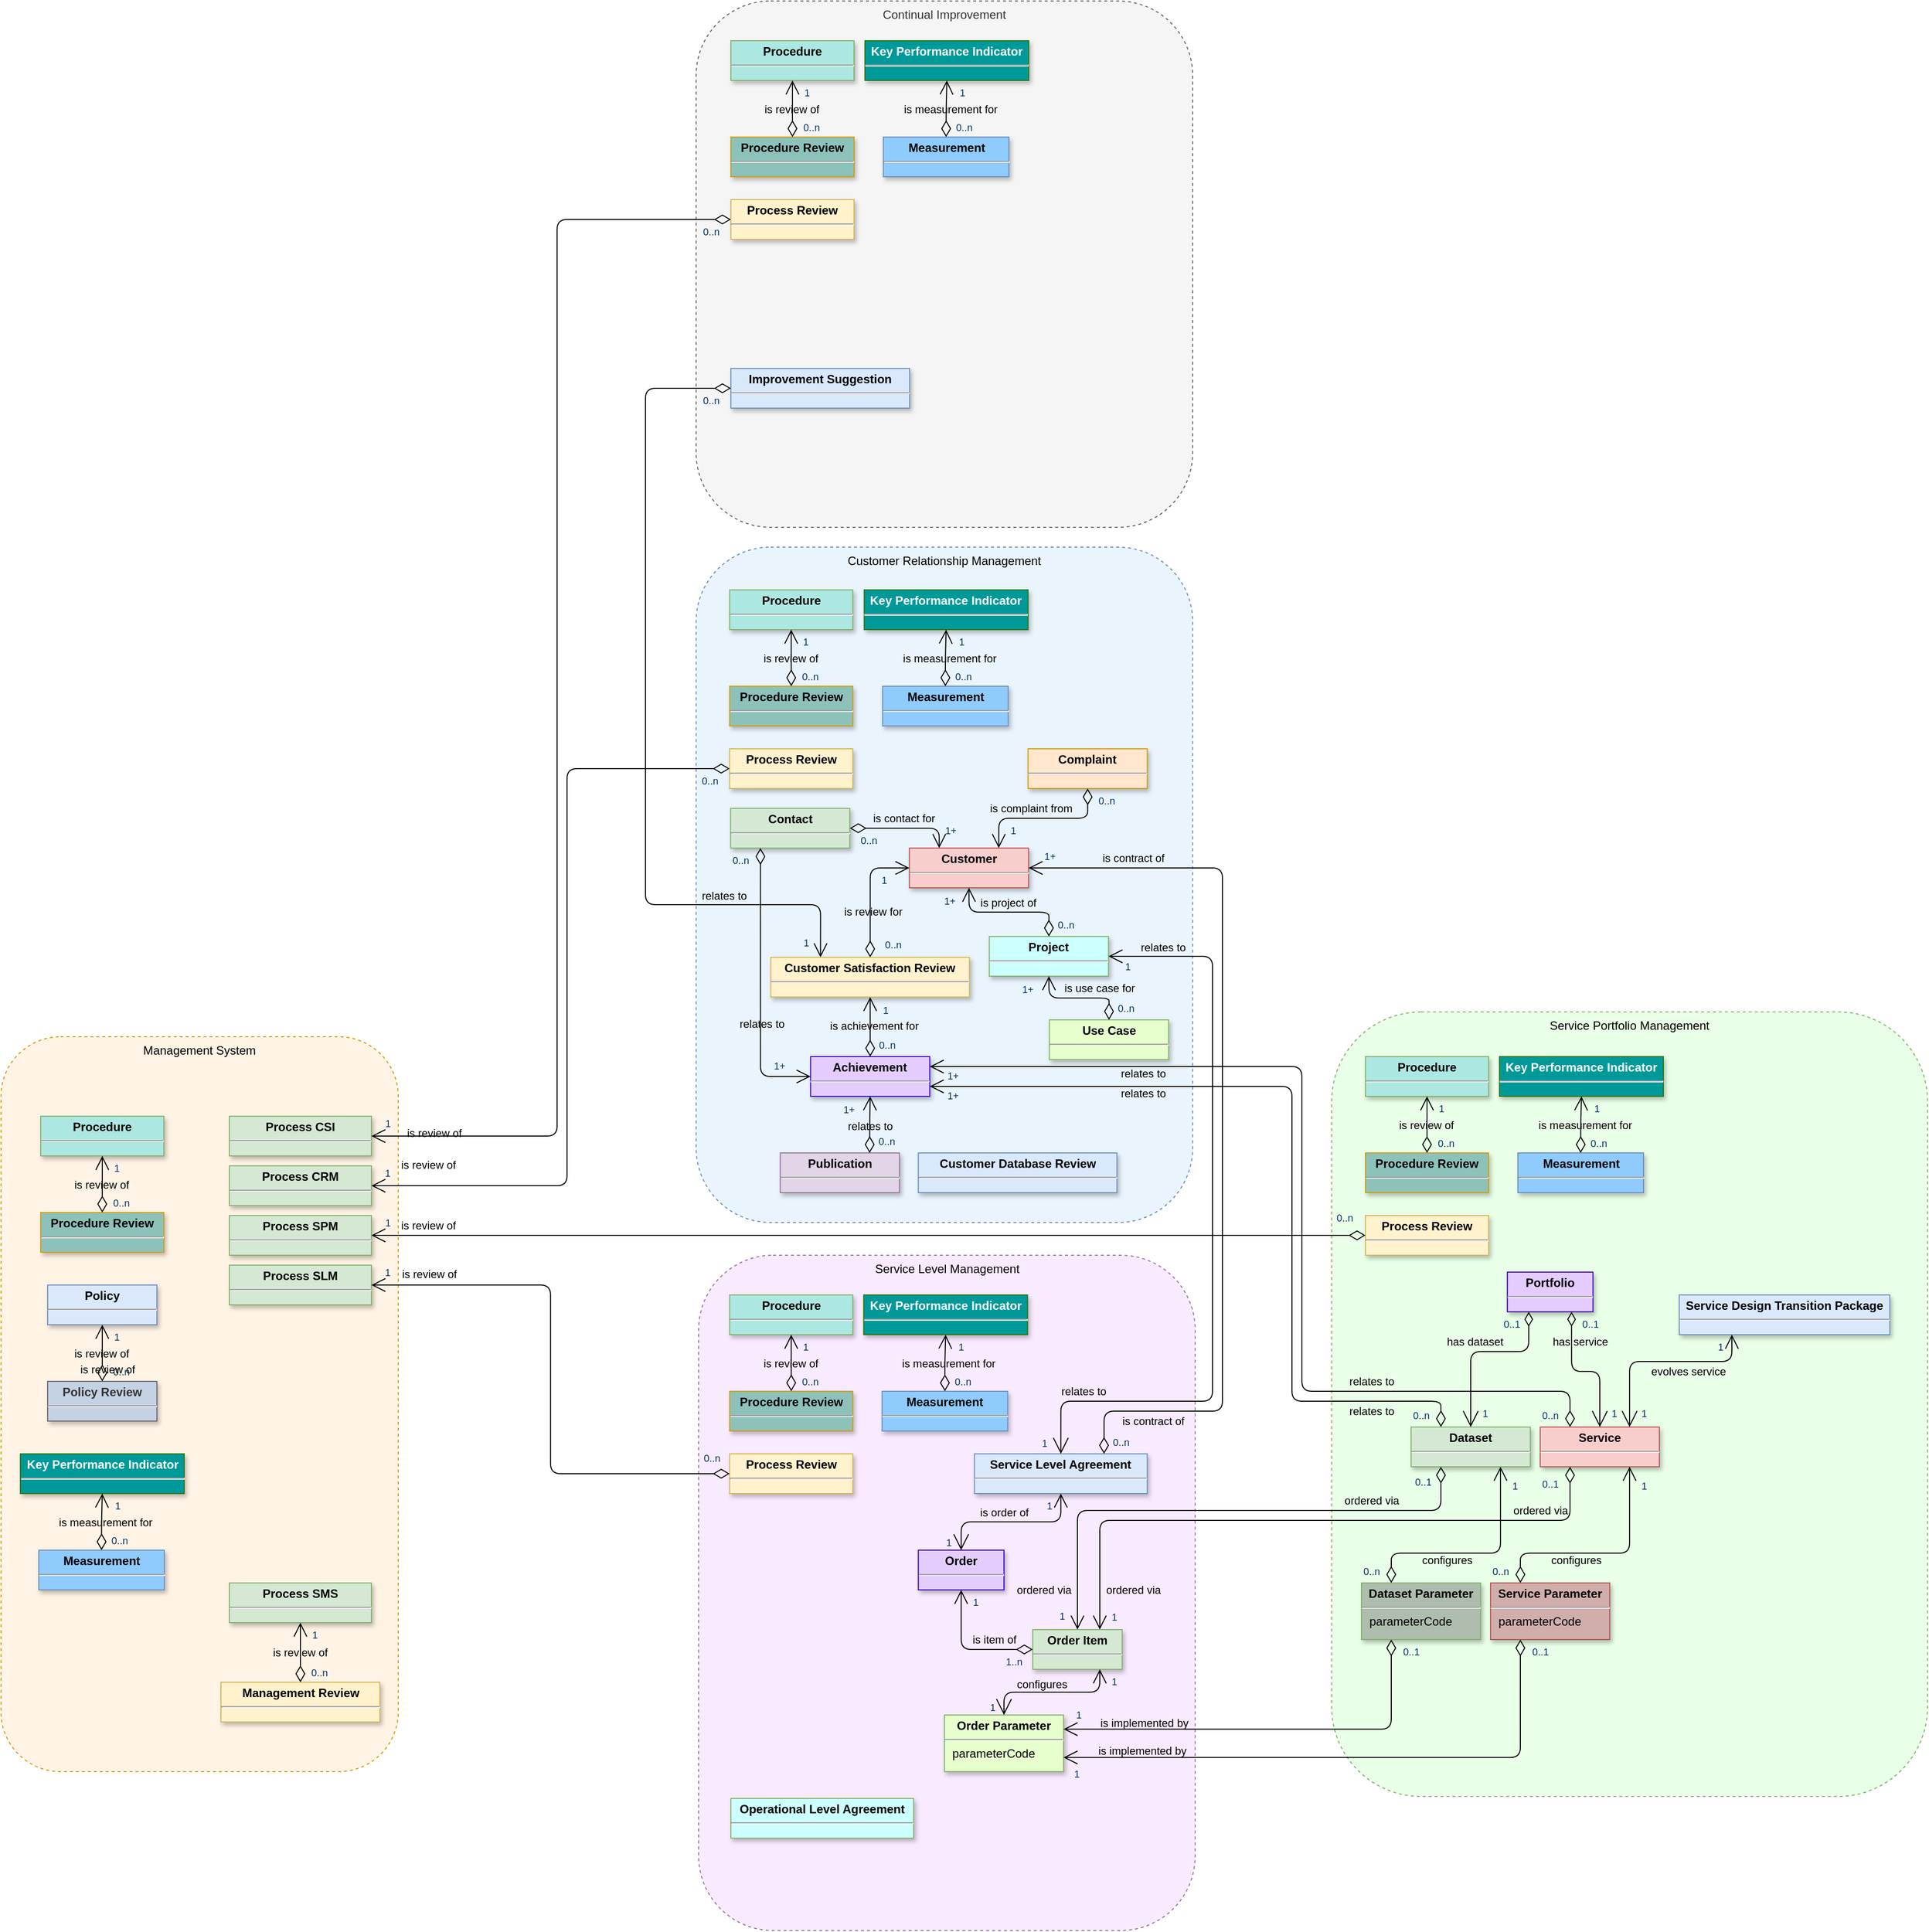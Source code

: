 <mxfile version="28.1.2">
  <diagram name="Page-1" id="efa7a0a1-bf9b-a30e-e6df-94a7791c09e9">
    <mxGraphModel dx="1558" dy="1818" grid="1" gridSize="10" guides="1" tooltips="1" connect="1" arrows="1" fold="1" page="1" pageScale="1" pageWidth="826" pageHeight="1169" background="none" math="0" shadow="0">
      <root>
        <mxCell id="0" />
        <mxCell id="1" parent="0" />
        <mxCell id="jN2Ao2LM-aUM4iMut1JE-193" value="Service Portfolio Management" style="rounded=1;whiteSpace=wrap;html=1;fillColor=#E9FFE8;strokeColor=#82b366;dashed=1;verticalAlign=top;align=center;" vertex="1" parent="1">
          <mxGeometry x="1400" y="-72" width="600" height="790" as="geometry" />
        </mxCell>
        <mxCell id="y1ez__rVfO7GERN6JN9X-144" value="Customer Relationship Management" style="rounded=1;whiteSpace=wrap;html=1;fillColor=#EAF4FC;strokeColor=#6c8ebf;dashed=1;verticalAlign=top;align=center;" parent="1" vertex="1">
          <mxGeometry x="760" y="-540" width="500" height="680" as="geometry" />
        </mxCell>
        <mxCell id="jN2Ao2LM-aUM4iMut1JE-113" value="Continual Improvement" style="rounded=1;whiteSpace=wrap;html=1;fillColor=#f5f5f5;strokeColor=#666666;dashed=1;verticalAlign=top;align=center;fontColor=#333333;" vertex="1" parent="1">
          <mxGeometry x="760" y="-1090" width="500" height="530" as="geometry" />
        </mxCell>
        <mxCell id="y1ez__rVfO7GERN6JN9X-115" value="Management System" style="rounded=1;whiteSpace=wrap;html=1;fillColor=light-dark(#fff3e5, #36210a);strokeColor=#d79b00;dashed=1;verticalAlign=top;align=center;" parent="1" vertex="1">
          <mxGeometry x="60" y="-47" width="400" height="740" as="geometry" />
        </mxCell>
        <mxCell id="21" value="&lt;p style=&quot;margin: 4px 0px 0px; text-align: center;&quot;&gt;&lt;strong style=&quot;&quot;&gt;Process CRM&lt;/strong&gt;&lt;/p&gt;&lt;hr&gt;&lt;p style=&quot;margin: 0px; margin-left: 8px;&quot;&gt;&lt;br&gt;&lt;/p&gt;" style="verticalAlign=top;align=left;overflow=fill;fontSize=12;fontFamily=Helvetica;html=1;strokeColor=#82b366;shadow=1;fillColor=#d5e8d4;" parent="1" vertex="1">
          <mxGeometry x="290" y="83" width="143" height="40" as="geometry" />
        </mxCell>
        <mxCell id="y1ez__rVfO7GERN6JN9X-117" value="&lt;p style=&quot;margin: 4px 0px 0px; text-align: center;&quot;&gt;&lt;strong style=&quot;&quot;&gt;Policy&lt;/strong&gt;&lt;/p&gt;&lt;hr&gt;&lt;p style=&quot;margin: 0px; margin-left: 8px;&quot;&gt;&lt;br&gt;&lt;/p&gt;" style="verticalAlign=top;align=left;overflow=fill;fontSize=12;fontFamily=Helvetica;html=1;strokeColor=#6c8ebf;shadow=1;fillColor=#dae8fc;" parent="1" vertex="1">
          <mxGeometry x="107" y="203" width="110" height="40" as="geometry" />
        </mxCell>
        <mxCell id="y1ez__rVfO7GERN6JN9X-120" value="&lt;p style=&quot;margin: 4px 0px 0px; text-align: center;&quot;&gt;&lt;strong style=&quot;&quot;&gt;Policy Review&lt;/strong&gt;&lt;/p&gt;&lt;hr&gt;&lt;p style=&quot;margin: 0px; margin-left: 8px;&quot;&gt;&lt;br&gt;&lt;/p&gt;" style="verticalAlign=top;align=left;overflow=fill;fontSize=12;fontFamily=Helvetica;html=1;strokeColor=#666666;shadow=1;fillColor=#C4D2E4;fontColor=#333333;" parent="1" vertex="1">
          <mxGeometry x="107" y="300" width="110" height="40" as="geometry" />
        </mxCell>
        <mxCell id="y1ez__rVfO7GERN6JN9X-121" value="" style="endArrow=open;endSize=12;startArrow=diamondThin;startSize=14;startFill=0;edgeStyle=orthogonalEdgeStyle;labelBackgroundColor=default;entryX=0.5;entryY=1;entryDx=0;entryDy=0;exitX=0.5;exitY=0;exitDx=0;exitDy=0;" parent="1" source="y1ez__rVfO7GERN6JN9X-120" target="y1ez__rVfO7GERN6JN9X-117" edge="1">
          <mxGeometry x="620" y="340" as="geometry">
            <mxPoint x="-93" y="259" as="sourcePoint" />
            <mxPoint x="-280" y="363" as="targetPoint" />
          </mxGeometry>
        </mxCell>
        <mxCell id="y1ez__rVfO7GERN6JN9X-122" value="0..n" style="resizable=0;align=left;verticalAlign=top;labelBackgroundColor=none;fontSize=10;strokeColor=#003366;shadow=1;fillColor=#D4E1F5;fontColor=#003366" parent="y1ez__rVfO7GERN6JN9X-121" connectable="0" vertex="1">
          <mxGeometry x="-1" relative="1" as="geometry">
            <mxPoint x="9" y="-22" as="offset" />
          </mxGeometry>
        </mxCell>
        <mxCell id="y1ez__rVfO7GERN6JN9X-123" value="1" style="resizable=0;align=right;verticalAlign=top;labelBackgroundColor=none;fontSize=10;strokeColor=#003366;shadow=1;fillColor=#D4E1F5;fontColor=#003366" parent="y1ez__rVfO7GERN6JN9X-121" connectable="0" vertex="1">
          <mxGeometry x="1" relative="1" as="geometry">
            <mxPoint x="19" as="offset" />
          </mxGeometry>
        </mxCell>
        <mxCell id="y1ez__rVfO7GERN6JN9X-124" value="is review of" style="edgeLabel;html=1;align=center;verticalAlign=middle;resizable=0;points=[];labelBackgroundColor=none;" parent="y1ez__rVfO7GERN6JN9X-121" vertex="1" connectable="0">
          <mxGeometry relative="1" as="geometry">
            <mxPoint x="-1" as="offset" />
          </mxGeometry>
        </mxCell>
        <mxCell id="y1ez__rVfO7GERN6JN9X-128" value="&lt;p style=&quot;margin: 4px 0px 0px; text-align: center;&quot;&gt;&lt;strong style=&quot;&quot;&gt;Procedure&lt;/strong&gt;&lt;/p&gt;&lt;hr&gt;&lt;p style=&quot;margin: 0px; margin-left: 8px;&quot;&gt;&lt;br&gt;&lt;/p&gt;" style="verticalAlign=top;align=left;overflow=fill;fontSize=12;fontFamily=Helvetica;html=1;strokeColor=#82b366;shadow=1;fillColor=#ACE8E1;" parent="1" vertex="1">
          <mxGeometry x="100" y="33" width="124" height="40" as="geometry" />
        </mxCell>
        <mxCell id="y1ez__rVfO7GERN6JN9X-133" value="&lt;p style=&quot;margin: 4px 0px 0px; text-align: center;&quot;&gt;&lt;strong style=&quot;&quot;&gt;Procedure Review&lt;/strong&gt;&lt;/p&gt;&lt;hr&gt;&lt;p style=&quot;margin: 0px; margin-left: 8px;&quot;&gt;&lt;br&gt;&lt;/p&gt;" style="verticalAlign=top;align=left;overflow=fill;fontSize=12;fontFamily=Helvetica;html=1;strokeColor=#d79b00;shadow=1;fillColor=#8DC2BB;" parent="1" vertex="1">
          <mxGeometry x="100" y="130" width="124" height="40" as="geometry" />
        </mxCell>
        <mxCell id="y1ez__rVfO7GERN6JN9X-134" value="&lt;p style=&quot;margin: 4px 0px 0px; text-align: center;&quot;&gt;&lt;strong style=&quot;&quot;&gt;Key Performance Indicator&lt;/strong&gt;&lt;/p&gt;&lt;hr&gt;&lt;p style=&quot;margin: 0px; margin-left: 8px;&quot;&gt;&lt;br&gt;&lt;/p&gt;" style="verticalAlign=top;align=left;overflow=fill;fontSize=12;fontFamily=Helvetica;html=1;strokeColor=#2D7600;shadow=1;fillColor=#009999;fontColor=#ffffff;" parent="1" vertex="1">
          <mxGeometry x="79.5" y="373" width="165" height="40" as="geometry" />
        </mxCell>
        <mxCell id="y1ez__rVfO7GERN6JN9X-135" value="&lt;p style=&quot;margin: 4px 0px 0px; text-align: center;&quot;&gt;&lt;strong style=&quot;&quot;&gt;Measurement&lt;/strong&gt;&lt;/p&gt;&lt;hr&gt;&lt;p style=&quot;margin: 0px; margin-left: 8px;&quot;&gt;&lt;br&gt;&lt;/p&gt;" style="verticalAlign=top;align=left;overflow=fill;fontSize=12;fontFamily=Helvetica;html=1;strokeColor=#6c8ebf;shadow=1;fillColor=#8FCBFC;" parent="1" vertex="1">
          <mxGeometry x="98" y="470" width="126.5" height="40" as="geometry" />
        </mxCell>
        <mxCell id="y1ez__rVfO7GERN6JN9X-136" value="" style="endArrow=open;endSize=12;startArrow=diamondThin;startSize=14;startFill=0;edgeStyle=orthogonalEdgeStyle;labelBackgroundColor=default;entryX=0.5;entryY=1;entryDx=0;entryDy=0;exitX=0.5;exitY=0;exitDx=0;exitDy=0;" parent="1" source="y1ez__rVfO7GERN6JN9X-135" target="y1ez__rVfO7GERN6JN9X-134" edge="1">
          <mxGeometry x="620" y="340" as="geometry">
            <mxPoint x="-779.5" y="623" as="sourcePoint" />
            <mxPoint x="-907.5" y="603" as="targetPoint" />
          </mxGeometry>
        </mxCell>
        <mxCell id="y1ez__rVfO7GERN6JN9X-137" value="0..n" style="resizable=0;align=left;verticalAlign=top;labelBackgroundColor=none;fontSize=10;strokeColor=#003366;shadow=1;fillColor=#D4E1F5;fontColor=#003366" parent="y1ez__rVfO7GERN6JN9X-136" connectable="0" vertex="1">
          <mxGeometry x="-1" relative="1" as="geometry">
            <mxPoint x="8" y="-22" as="offset" />
          </mxGeometry>
        </mxCell>
        <mxCell id="y1ez__rVfO7GERN6JN9X-138" value="1" style="resizable=0;align=right;verticalAlign=top;labelBackgroundColor=none;fontSize=10;strokeColor=#003366;shadow=1;fillColor=#D4E1F5;fontColor=#003366" parent="y1ez__rVfO7GERN6JN9X-136" connectable="0" vertex="1">
          <mxGeometry x="1" relative="1" as="geometry">
            <mxPoint x="20" as="offset" />
          </mxGeometry>
        </mxCell>
        <mxCell id="y1ez__rVfO7GERN6JN9X-139" value="is measurement for" style="edgeLabel;html=1;align=center;verticalAlign=middle;resizable=0;points=[];labelBackgroundColor=none;" parent="y1ez__rVfO7GERN6JN9X-136" vertex="1" connectable="0">
          <mxGeometry relative="1" as="geometry">
            <mxPoint x="3" as="offset" />
          </mxGeometry>
        </mxCell>
        <mxCell id="y1ez__rVfO7GERN6JN9X-140" value="" style="endArrow=open;endSize=12;startArrow=diamondThin;startSize=14;startFill=0;edgeStyle=orthogonalEdgeStyle;labelBackgroundColor=default;entryX=0.5;entryY=1;entryDx=0;entryDy=0;exitX=0.5;exitY=0;exitDx=0;exitDy=0;" parent="1" source="y1ez__rVfO7GERN6JN9X-133" target="y1ez__rVfO7GERN6JN9X-128" edge="1">
          <mxGeometry x="620" y="340" as="geometry">
            <mxPoint x="-650" y="223" as="sourcePoint" />
            <mxPoint x="-650" y="153" as="targetPoint" />
          </mxGeometry>
        </mxCell>
        <mxCell id="y1ez__rVfO7GERN6JN9X-141" value="0..n" style="resizable=0;align=left;verticalAlign=top;labelBackgroundColor=none;fontSize=10;strokeColor=#003366;shadow=1;fillColor=#D4E1F5;fontColor=#003366" parent="y1ez__rVfO7GERN6JN9X-140" connectable="0" vertex="1">
          <mxGeometry x="-1" relative="1" as="geometry">
            <mxPoint x="9" y="-22" as="offset" />
          </mxGeometry>
        </mxCell>
        <mxCell id="y1ez__rVfO7GERN6JN9X-142" value="1" style="resizable=0;align=right;verticalAlign=top;labelBackgroundColor=none;fontSize=10;strokeColor=#003366;shadow=1;fillColor=#D4E1F5;fontColor=#003366" parent="y1ez__rVfO7GERN6JN9X-140" connectable="0" vertex="1">
          <mxGeometry x="1" relative="1" as="geometry">
            <mxPoint x="19" as="offset" />
          </mxGeometry>
        </mxCell>
        <mxCell id="y1ez__rVfO7GERN6JN9X-143" value="is review of" style="edgeLabel;html=1;align=center;verticalAlign=middle;resizable=0;points=[];labelBackgroundColor=none;" parent="y1ez__rVfO7GERN6JN9X-140" vertex="1" connectable="0">
          <mxGeometry relative="1" as="geometry">
            <mxPoint x="-1" as="offset" />
          </mxGeometry>
        </mxCell>
        <mxCell id="y1ez__rVfO7GERN6JN9X-181" value="&lt;p style=&quot;margin: 4px 0px 0px; text-align: center;&quot;&gt;&lt;strong style=&quot;&quot;&gt;Process SMS&lt;/strong&gt;&lt;/p&gt;&lt;hr&gt;&lt;p style=&quot;margin: 0px; margin-left: 8px;&quot;&gt;&lt;br&gt;&lt;/p&gt;" style="verticalAlign=top;align=left;overflow=fill;fontSize=12;fontFamily=Helvetica;html=1;strokeColor=#82b366;shadow=1;fillColor=#d5e8d4;" parent="1" vertex="1">
          <mxGeometry x="290" y="503" width="143" height="40" as="geometry" />
        </mxCell>
        <mxCell id="y1ez__rVfO7GERN6JN9X-182" value="&lt;p style=&quot;margin: 4px 0px 0px; text-align: center;&quot;&gt;&lt;strong style=&quot;&quot;&gt;Management Review&lt;/strong&gt;&lt;/p&gt;&lt;hr&gt;&lt;p style=&quot;margin: 0px; margin-left: 8px;&quot;&gt;&lt;br&gt;&lt;/p&gt;" style="verticalAlign=top;align=left;overflow=fill;fontSize=12;fontFamily=Helvetica;html=1;strokeColor=#d6b656;shadow=1;fillColor=#fff2cc;" parent="1" vertex="1">
          <mxGeometry x="281.5" y="603" width="160" height="40" as="geometry" />
        </mxCell>
        <mxCell id="y1ez__rVfO7GERN6JN9X-183" value="" style="endArrow=open;endSize=12;startArrow=diamondThin;startSize=14;startFill=0;edgeStyle=orthogonalEdgeStyle;labelBackgroundColor=default;exitX=0.5;exitY=0;exitDx=0;exitDy=0;" parent="1" source="y1ez__rVfO7GERN6JN9X-182" target="y1ez__rVfO7GERN6JN9X-181" edge="1">
          <mxGeometry x="620" y="340" as="geometry">
            <mxPoint x="249" y="140" as="sourcePoint" />
            <mxPoint x="249" y="83" as="targetPoint" />
          </mxGeometry>
        </mxCell>
        <mxCell id="y1ez__rVfO7GERN6JN9X-184" value="0..n" style="resizable=0;align=left;verticalAlign=top;labelBackgroundColor=none;fontSize=10;strokeColor=#003366;shadow=1;fillColor=#D4E1F5;fontColor=#003366" parent="y1ez__rVfO7GERN6JN9X-183" connectable="0" vertex="1">
          <mxGeometry x="-1" relative="1" as="geometry">
            <mxPoint x="9" y="-22" as="offset" />
          </mxGeometry>
        </mxCell>
        <mxCell id="y1ez__rVfO7GERN6JN9X-185" value="1" style="resizable=0;align=right;verticalAlign=top;labelBackgroundColor=none;fontSize=10;strokeColor=#003366;shadow=1;fillColor=#D4E1F5;fontColor=#003366" parent="y1ez__rVfO7GERN6JN9X-183" connectable="0" vertex="1">
          <mxGeometry x="1" relative="1" as="geometry">
            <mxPoint x="19" as="offset" />
          </mxGeometry>
        </mxCell>
        <mxCell id="y1ez__rVfO7GERN6JN9X-186" value="is review of" style="edgeLabel;html=1;align=center;verticalAlign=middle;resizable=0;points=[];labelBackgroundColor=none;" parent="y1ez__rVfO7GERN6JN9X-183" vertex="1" connectable="0">
          <mxGeometry relative="1" as="geometry">
            <mxPoint x="-1" as="offset" />
          </mxGeometry>
        </mxCell>
        <mxCell id="90" value="" style="endArrow=open;endSize=12;startArrow=diamondThin;startSize=14;startFill=0;edgeStyle=orthogonalEdgeStyle;labelBackgroundColor=default;entryX=1;entryY=0.5;entryDx=0;entryDy=0;exitX=0;exitY=0.5;exitDx=0;exitDy=0;" parent="1" source="25" target="21" edge="1">
          <mxGeometry x="620" y="340" as="geometry">
            <mxPoint x="660" y="233" as="sourcePoint" />
            <mxPoint x="820" y="233" as="targetPoint" />
            <Array as="points">
              <mxPoint x="630" y="-317" />
              <mxPoint x="630" y="103" />
            </Array>
          </mxGeometry>
        </mxCell>
        <mxCell id="91" value="0..n" style="resizable=0;align=left;verticalAlign=top;labelBackgroundColor=none;fontSize=10;strokeColor=#003366;shadow=1;fillColor=#D4E1F5;fontColor=#003366" parent="90" connectable="0" vertex="1">
          <mxGeometry x="-1" relative="1" as="geometry">
            <mxPoint x="-30" as="offset" />
          </mxGeometry>
        </mxCell>
        <mxCell id="92" value="1" style="resizable=0;align=right;verticalAlign=top;labelBackgroundColor=none;fontSize=10;strokeColor=#003366;shadow=1;fillColor=#D4E1F5;fontColor=#003366" parent="90" connectable="0" vertex="1">
          <mxGeometry x="1" relative="1" as="geometry">
            <mxPoint x="21" y="-25" as="offset" />
          </mxGeometry>
        </mxCell>
        <mxCell id="jN2Ao2LM-aUM4iMut1JE-192" value="is review of" style="edgeLabel;html=1;align=center;verticalAlign=middle;resizable=0;points=[];labelBackgroundColor=none;" vertex="1" connectable="0" parent="90">
          <mxGeometry relative="1" as="geometry">
            <mxPoint x="-140" y="172" as="offset" />
          </mxGeometry>
        </mxCell>
        <mxCell id="jN2Ao2LM-aUM4iMut1JE-110" value="&lt;p style=&quot;margin: 4px 0px 0px; text-align: center;&quot;&gt;&lt;strong style=&quot;&quot;&gt;Process CSI&lt;/strong&gt;&lt;/p&gt;&lt;hr&gt;&lt;p style=&quot;margin: 0px; margin-left: 8px;&quot;&gt;&lt;br&gt;&lt;/p&gt;" style="verticalAlign=top;align=left;overflow=fill;fontSize=12;fontFamily=Helvetica;html=1;strokeColor=#82b366;shadow=1;fillColor=#d5e8d4;" vertex="1" parent="1">
          <mxGeometry x="290" y="33" width="143" height="40" as="geometry" />
        </mxCell>
        <mxCell id="jN2Ao2LM-aUM4iMut1JE-111" value="&lt;p style=&quot;margin: 4px 0px 0px; text-align: center;&quot;&gt;&lt;strong style=&quot;&quot;&gt;Process SPM&lt;/strong&gt;&lt;/p&gt;&lt;hr&gt;&lt;p style=&quot;margin: 0px; margin-left: 8px;&quot;&gt;&lt;br&gt;&lt;/p&gt;" style="verticalAlign=top;align=left;overflow=fill;fontSize=12;fontFamily=Helvetica;html=1;strokeColor=#82b366;shadow=1;fillColor=#d5e8d4;" vertex="1" parent="1">
          <mxGeometry x="290" y="133" width="143" height="40" as="geometry" />
        </mxCell>
        <mxCell id="jN2Ao2LM-aUM4iMut1JE-112" value="&lt;p style=&quot;margin: 4px 0px 0px; text-align: center;&quot;&gt;&lt;strong style=&quot;&quot;&gt;Process SLM&lt;/strong&gt;&lt;/p&gt;&lt;hr&gt;&lt;p style=&quot;margin: 0px; margin-left: 8px;&quot;&gt;&lt;br&gt;&lt;/p&gt;" style="verticalAlign=top;align=left;overflow=fill;fontSize=12;fontFamily=Helvetica;html=1;strokeColor=#82b366;shadow=1;fillColor=#d5e8d4;" vertex="1" parent="1">
          <mxGeometry x="290" y="183" width="143" height="40" as="geometry" />
        </mxCell>
        <mxCell id="jN2Ao2LM-aUM4iMut1JE-114" value="&lt;p style=&quot;margin: 4px 0px 0px; text-align: center;&quot;&gt;&lt;strong style=&quot;&quot;&gt;Process Review&lt;/strong&gt;&lt;/p&gt;&lt;hr&gt;&lt;p style=&quot;margin: 0px; margin-left: 8px;&quot;&gt;&lt;br&gt;&lt;/p&gt;" style="verticalAlign=top;align=left;overflow=fill;fontSize=12;fontFamily=Helvetica;html=1;strokeColor=#d6b656;shadow=1;fillColor=#fff2cc;" vertex="1" parent="1">
          <mxGeometry x="795" y="-890" width="124" height="40" as="geometry" />
        </mxCell>
        <mxCell id="jN2Ao2LM-aUM4iMut1JE-115" value="" style="endArrow=open;endSize=12;startArrow=diamondThin;startSize=14;startFill=0;edgeStyle=orthogonalEdgeStyle;labelBackgroundColor=default;entryX=1;entryY=0.5;entryDx=0;entryDy=0;exitX=0;exitY=0.5;exitDx=0;exitDy=0;" edge="1" parent="1" source="jN2Ao2LM-aUM4iMut1JE-114" target="jN2Ao2LM-aUM4iMut1JE-110">
          <mxGeometry x="620" y="340" as="geometry">
            <mxPoint x="1130" y="-57" as="sourcePoint" />
            <mxPoint x="443" y="113" as="targetPoint" />
            <Array as="points">
              <mxPoint x="620" y="-870" />
              <mxPoint x="620" y="53" />
            </Array>
          </mxGeometry>
        </mxCell>
        <mxCell id="jN2Ao2LM-aUM4iMut1JE-116" value="0..n" style="resizable=0;align=left;verticalAlign=top;labelBackgroundColor=none;fontSize=10;strokeColor=#003366;shadow=1;fillColor=#D4E1F5;fontColor=#003366" connectable="0" vertex="1" parent="jN2Ao2LM-aUM4iMut1JE-115">
          <mxGeometry x="-1" relative="1" as="geometry">
            <mxPoint x="-30" as="offset" />
          </mxGeometry>
        </mxCell>
        <mxCell id="jN2Ao2LM-aUM4iMut1JE-117" value="1" style="resizable=0;align=right;verticalAlign=top;labelBackgroundColor=none;fontSize=10;strokeColor=#003366;shadow=1;fillColor=#D4E1F5;fontColor=#003366" connectable="0" vertex="1" parent="jN2Ao2LM-aUM4iMut1JE-115">
          <mxGeometry x="1" relative="1" as="geometry">
            <mxPoint x="21" y="-25" as="offset" />
          </mxGeometry>
        </mxCell>
        <mxCell id="jN2Ao2LM-aUM4iMut1JE-209" value="is review of" style="edgeLabel;html=1;align=center;verticalAlign=middle;resizable=0;points=[];labelBackgroundColor=none;" vertex="1" connectable="0" parent="jN2Ao2LM-aUM4iMut1JE-115">
          <mxGeometry relative="1" as="geometry">
            <mxPoint x="-124" y="452" as="offset" />
          </mxGeometry>
        </mxCell>
        <mxCell id="jN2Ao2LM-aUM4iMut1JE-119" value="&lt;p style=&quot;margin: 4px 0px 0px; text-align: center;&quot;&gt;&lt;strong style=&quot;&quot;&gt;Procedure&lt;/strong&gt;&lt;/p&gt;&lt;hr&gt;&lt;p style=&quot;margin: 0px; margin-left: 8px;&quot;&gt;&lt;br&gt;&lt;/p&gt;" style="verticalAlign=top;align=left;overflow=fill;fontSize=12;fontFamily=Helvetica;html=1;strokeColor=#82b366;shadow=1;fillColor=#ACE8E1;" vertex="1" parent="1">
          <mxGeometry x="795" y="-1050" width="124" height="40" as="geometry" />
        </mxCell>
        <mxCell id="jN2Ao2LM-aUM4iMut1JE-120" value="&lt;p style=&quot;margin: 4px 0px 0px; text-align: center;&quot;&gt;&lt;strong style=&quot;&quot;&gt;Procedure Review&lt;/strong&gt;&lt;/p&gt;&lt;hr&gt;&lt;p style=&quot;margin: 0px; margin-left: 8px;&quot;&gt;&lt;br&gt;&lt;/p&gt;" style="verticalAlign=top;align=left;overflow=fill;fontSize=12;fontFamily=Helvetica;html=1;strokeColor=#d79b00;shadow=1;fillColor=#8DC2BB;" vertex="1" parent="1">
          <mxGeometry x="795" y="-953" width="124" height="40" as="geometry" />
        </mxCell>
        <mxCell id="jN2Ao2LM-aUM4iMut1JE-121" value="" style="endArrow=open;endSize=12;startArrow=diamondThin;startSize=14;startFill=0;edgeStyle=orthogonalEdgeStyle;labelBackgroundColor=default;entryX=0.5;entryY=1;entryDx=0;entryDy=0;exitX=0.5;exitY=0;exitDx=0;exitDy=0;" edge="1" source="jN2Ao2LM-aUM4iMut1JE-120" target="jN2Ao2LM-aUM4iMut1JE-119" parent="1">
          <mxGeometry x="620" y="340" as="geometry">
            <mxPoint x="45" y="-860" as="sourcePoint" />
            <mxPoint x="45" y="-930" as="targetPoint" />
          </mxGeometry>
        </mxCell>
        <mxCell id="jN2Ao2LM-aUM4iMut1JE-122" value="0..n" style="resizable=0;align=left;verticalAlign=top;labelBackgroundColor=none;fontSize=10;strokeColor=#003366;shadow=1;fillColor=#D4E1F5;fontColor=#003366" connectable="0" vertex="1" parent="jN2Ao2LM-aUM4iMut1JE-121">
          <mxGeometry x="-1" relative="1" as="geometry">
            <mxPoint x="9" y="-22" as="offset" />
          </mxGeometry>
        </mxCell>
        <mxCell id="jN2Ao2LM-aUM4iMut1JE-123" value="1" style="resizable=0;align=right;verticalAlign=top;labelBackgroundColor=none;fontSize=10;strokeColor=#003366;shadow=1;fillColor=#D4E1F5;fontColor=#003366" connectable="0" vertex="1" parent="jN2Ao2LM-aUM4iMut1JE-121">
          <mxGeometry x="1" relative="1" as="geometry">
            <mxPoint x="19" as="offset" />
          </mxGeometry>
        </mxCell>
        <mxCell id="jN2Ao2LM-aUM4iMut1JE-124" value="is review of" style="edgeLabel;html=1;align=center;verticalAlign=middle;resizable=0;points=[];labelBackgroundColor=none;" vertex="1" connectable="0" parent="jN2Ao2LM-aUM4iMut1JE-121">
          <mxGeometry relative="1" as="geometry">
            <mxPoint x="-1" as="offset" />
          </mxGeometry>
        </mxCell>
        <mxCell id="jN2Ao2LM-aUM4iMut1JE-125" value="&lt;p style=&quot;margin: 4px 0px 0px; text-align: center;&quot;&gt;&lt;strong style=&quot;&quot;&gt;Key Performance Indicator&lt;/strong&gt;&lt;/p&gt;&lt;hr&gt;&lt;p style=&quot;margin: 0px; margin-left: 8px;&quot;&gt;&lt;br&gt;&lt;/p&gt;" style="verticalAlign=top;align=left;overflow=fill;fontSize=12;fontFamily=Helvetica;html=1;strokeColor=#2D7600;shadow=1;fillColor=#009999;fontColor=#ffffff;" vertex="1" parent="1">
          <mxGeometry x="930" y="-1050" width="165" height="40" as="geometry" />
        </mxCell>
        <mxCell id="jN2Ao2LM-aUM4iMut1JE-126" value="&lt;p style=&quot;margin: 4px 0px 0px; text-align: center;&quot;&gt;&lt;strong style=&quot;&quot;&gt;Measurement&lt;/strong&gt;&lt;/p&gt;&lt;hr&gt;&lt;p style=&quot;margin: 0px; margin-left: 8px;&quot;&gt;&lt;br&gt;&lt;/p&gt;" style="verticalAlign=top;align=left;overflow=fill;fontSize=12;fontFamily=Helvetica;html=1;strokeColor=#6c8ebf;shadow=1;fillColor=#8FCBFC;" vertex="1" parent="1">
          <mxGeometry x="948.5" y="-953" width="126.5" height="40" as="geometry" />
        </mxCell>
        <mxCell id="jN2Ao2LM-aUM4iMut1JE-127" value="" style="endArrow=open;endSize=12;startArrow=diamondThin;startSize=14;startFill=0;edgeStyle=orthogonalEdgeStyle;labelBackgroundColor=default;entryX=0.5;entryY=1;entryDx=0;entryDy=0;exitX=0.5;exitY=0;exitDx=0;exitDy=0;" edge="1" source="jN2Ao2LM-aUM4iMut1JE-126" target="jN2Ao2LM-aUM4iMut1JE-125" parent="1">
          <mxGeometry x="620" y="340" as="geometry">
            <mxPoint x="71" y="-800" as="sourcePoint" />
            <mxPoint x="-57" y="-820" as="targetPoint" />
          </mxGeometry>
        </mxCell>
        <mxCell id="jN2Ao2LM-aUM4iMut1JE-128" value="0..n" style="resizable=0;align=left;verticalAlign=top;labelBackgroundColor=none;fontSize=10;strokeColor=#003366;shadow=1;fillColor=#D4E1F5;fontColor=#003366" connectable="0" vertex="1" parent="jN2Ao2LM-aUM4iMut1JE-127">
          <mxGeometry x="-1" relative="1" as="geometry">
            <mxPoint x="8" y="-22" as="offset" />
          </mxGeometry>
        </mxCell>
        <mxCell id="jN2Ao2LM-aUM4iMut1JE-129" value="1" style="resizable=0;align=right;verticalAlign=top;labelBackgroundColor=none;fontSize=10;strokeColor=#003366;shadow=1;fillColor=#D4E1F5;fontColor=#003366" connectable="0" vertex="1" parent="jN2Ao2LM-aUM4iMut1JE-127">
          <mxGeometry x="1" relative="1" as="geometry">
            <mxPoint x="20" as="offset" />
          </mxGeometry>
        </mxCell>
        <mxCell id="jN2Ao2LM-aUM4iMut1JE-130" value="is measurement for" style="edgeLabel;html=1;align=center;verticalAlign=middle;resizable=0;points=[];labelBackgroundColor=none;" vertex="1" connectable="0" parent="jN2Ao2LM-aUM4iMut1JE-127">
          <mxGeometry relative="1" as="geometry">
            <mxPoint x="3" as="offset" />
          </mxGeometry>
        </mxCell>
        <mxCell id="jN2Ao2LM-aUM4iMut1JE-187" value="&lt;p style=&quot;margin: 4px 0px 0px; text-align: center;&quot;&gt;&lt;strong style=&quot;&quot;&gt;Improvement Suggestion&lt;/strong&gt;&lt;/p&gt;&lt;hr&gt;&lt;p style=&quot;margin: 0px; margin-left: 8px;&quot;&gt;&lt;br&gt;&lt;/p&gt;" style="verticalAlign=top;align=left;overflow=fill;fontSize=12;fontFamily=Helvetica;html=1;strokeColor=#6c8ebf;shadow=1;fillColor=#dae8fc;" vertex="1" parent="1">
          <mxGeometry x="795" y="-720" width="180" height="40" as="geometry" />
        </mxCell>
        <mxCell id="jN2Ao2LM-aUM4iMut1JE-188" value="" style="endArrow=open;endSize=12;startArrow=diamondThin;startSize=14;startFill=0;edgeStyle=orthogonalEdgeStyle;labelBackgroundColor=default;exitX=0;exitY=0.5;exitDx=0;exitDy=0;entryX=0.25;entryY=0;entryDx=0;entryDy=0;" edge="1" parent="1" source="jN2Ao2LM-aUM4iMut1JE-187" target="y1ez__rVfO7GERN6JN9X-208">
          <mxGeometry x="1660" y="150" as="geometry">
            <mxPoint x="889" y="-220" as="sourcePoint" />
            <mxPoint x="809" y="-50" as="targetPoint" />
            <Array as="points">
              <mxPoint x="709" y="-700" />
              <mxPoint x="709" y="-180" />
              <mxPoint x="885" y="-180" />
            </Array>
          </mxGeometry>
        </mxCell>
        <mxCell id="jN2Ao2LM-aUM4iMut1JE-189" value="0..n" style="resizable=0;align=left;verticalAlign=top;labelBackgroundColor=none;fontSize=10;strokeColor=#003366;shadow=1;fillColor=#D4E1F5;fontColor=#003366" connectable="0" vertex="1" parent="jN2Ao2LM-aUM4iMut1JE-188">
          <mxGeometry x="-1" relative="1" as="geometry">
            <mxPoint x="-30" as="offset" />
          </mxGeometry>
        </mxCell>
        <mxCell id="jN2Ao2LM-aUM4iMut1JE-190" value="1" style="resizable=0;align=right;verticalAlign=top;labelBackgroundColor=none;fontSize=10;strokeColor=#003366;shadow=1;fillColor=#D4E1F5;fontColor=#003366" connectable="0" vertex="1" parent="jN2Ao2LM-aUM4iMut1JE-188">
          <mxGeometry x="1" relative="1" as="geometry">
            <mxPoint x="-10" y="-27" as="offset" />
          </mxGeometry>
        </mxCell>
        <mxCell id="jN2Ao2LM-aUM4iMut1JE-210" value="relates to" style="edgeLabel;html=1;align=center;verticalAlign=middle;resizable=0;points=[];labelBackgroundColor=none;" vertex="1" connectable="0" parent="jN2Ao2LM-aUM4iMut1JE-188">
          <mxGeometry relative="1" as="geometry">
            <mxPoint x="79" y="179" as="offset" />
          </mxGeometry>
        </mxCell>
        <mxCell id="jN2Ao2LM-aUM4iMut1JE-195" value="&lt;p style=&quot;margin: 4px 0px 0px; text-align: center;&quot;&gt;&lt;strong style=&quot;&quot;&gt;Process Review&lt;/strong&gt;&lt;/p&gt;&lt;hr&gt;&lt;p style=&quot;margin: 0px; margin-left: 8px;&quot;&gt;&lt;br&gt;&lt;/p&gt;" style="verticalAlign=top;align=left;overflow=fill;fontSize=12;fontFamily=Helvetica;html=1;strokeColor=#d6b656;shadow=1;fillColor=#fff2cc;" vertex="1" parent="1">
          <mxGeometry x="1434" y="133" width="124" height="40" as="geometry" />
        </mxCell>
        <mxCell id="jN2Ao2LM-aUM4iMut1JE-197" value="&lt;p style=&quot;margin: 4px 0px 0px; text-align: center;&quot;&gt;&lt;strong style=&quot;&quot;&gt;Procedure&lt;/strong&gt;&lt;/p&gt;&lt;hr&gt;&lt;p style=&quot;margin: 0px; margin-left: 8px;&quot;&gt;&lt;br&gt;&lt;/p&gt;" style="verticalAlign=top;align=left;overflow=fill;fontSize=12;fontFamily=Helvetica;html=1;strokeColor=#82b366;shadow=1;fillColor=#ACE8E1;" vertex="1" parent="1">
          <mxGeometry x="1434" y="-27" width="124" height="40" as="geometry" />
        </mxCell>
        <mxCell id="jN2Ao2LM-aUM4iMut1JE-198" value="&lt;p style=&quot;margin: 4px 0px 0px; text-align: center;&quot;&gt;&lt;strong style=&quot;&quot;&gt;Procedure Review&lt;/strong&gt;&lt;/p&gt;&lt;hr&gt;&lt;p style=&quot;margin: 0px; margin-left: 8px;&quot;&gt;&lt;br&gt;&lt;/p&gt;" style="verticalAlign=top;align=left;overflow=fill;fontSize=12;fontFamily=Helvetica;html=1;strokeColor=#d79b00;shadow=1;fillColor=#8DC2BB;" vertex="1" parent="1">
          <mxGeometry x="1434" y="70" width="124" height="40" as="geometry" />
        </mxCell>
        <mxCell id="jN2Ao2LM-aUM4iMut1JE-199" value="" style="endArrow=open;endSize=12;startArrow=diamondThin;startSize=14;startFill=0;edgeStyle=orthogonalEdgeStyle;labelBackgroundColor=default;entryX=0.5;entryY=1;entryDx=0;entryDy=0;exitX=0.5;exitY=0;exitDx=0;exitDy=0;" edge="1" source="jN2Ao2LM-aUM4iMut1JE-198" target="jN2Ao2LM-aUM4iMut1JE-197" parent="1">
          <mxGeometry x="620" y="340" as="geometry">
            <mxPoint x="684" y="163" as="sourcePoint" />
            <mxPoint x="684" y="93" as="targetPoint" />
          </mxGeometry>
        </mxCell>
        <mxCell id="jN2Ao2LM-aUM4iMut1JE-200" value="0..n" style="resizable=0;align=left;verticalAlign=top;labelBackgroundColor=none;fontSize=10;strokeColor=#003366;shadow=1;fillColor=#D4E1F5;fontColor=#003366" connectable="0" vertex="1" parent="jN2Ao2LM-aUM4iMut1JE-199">
          <mxGeometry x="-1" relative="1" as="geometry">
            <mxPoint x="9" y="-22" as="offset" />
          </mxGeometry>
        </mxCell>
        <mxCell id="jN2Ao2LM-aUM4iMut1JE-201" value="1" style="resizable=0;align=right;verticalAlign=top;labelBackgroundColor=none;fontSize=10;strokeColor=#003366;shadow=1;fillColor=#D4E1F5;fontColor=#003366" connectable="0" vertex="1" parent="jN2Ao2LM-aUM4iMut1JE-199">
          <mxGeometry x="1" relative="1" as="geometry">
            <mxPoint x="19" as="offset" />
          </mxGeometry>
        </mxCell>
        <mxCell id="jN2Ao2LM-aUM4iMut1JE-202" value="is review of" style="edgeLabel;html=1;align=center;verticalAlign=middle;resizable=0;points=[];labelBackgroundColor=none;" vertex="1" connectable="0" parent="jN2Ao2LM-aUM4iMut1JE-199">
          <mxGeometry relative="1" as="geometry">
            <mxPoint x="-1" as="offset" />
          </mxGeometry>
        </mxCell>
        <mxCell id="jN2Ao2LM-aUM4iMut1JE-203" value="&lt;p style=&quot;margin: 4px 0px 0px; text-align: center;&quot;&gt;&lt;strong style=&quot;&quot;&gt;Key Performance Indicator&lt;/strong&gt;&lt;/p&gt;&lt;hr&gt;&lt;p style=&quot;margin: 0px; margin-left: 8px;&quot;&gt;&lt;br&gt;&lt;/p&gt;" style="verticalAlign=top;align=left;overflow=fill;fontSize=12;fontFamily=Helvetica;html=1;strokeColor=#2D7600;shadow=1;fillColor=#009999;fontColor=#ffffff;" vertex="1" parent="1">
          <mxGeometry x="1569" y="-27" width="165" height="40" as="geometry" />
        </mxCell>
        <mxCell id="jN2Ao2LM-aUM4iMut1JE-204" value="&lt;p style=&quot;margin: 4px 0px 0px; text-align: center;&quot;&gt;&lt;strong style=&quot;&quot;&gt;Measurement&lt;/strong&gt;&lt;/p&gt;&lt;hr&gt;&lt;p style=&quot;margin: 0px; margin-left: 8px;&quot;&gt;&lt;br&gt;&lt;/p&gt;" style="verticalAlign=top;align=left;overflow=fill;fontSize=12;fontFamily=Helvetica;html=1;strokeColor=#6c8ebf;shadow=1;fillColor=#8FCBFC;" vertex="1" parent="1">
          <mxGeometry x="1587.5" y="70" width="126.5" height="40" as="geometry" />
        </mxCell>
        <mxCell id="jN2Ao2LM-aUM4iMut1JE-205" value="" style="endArrow=open;endSize=12;startArrow=diamondThin;startSize=14;startFill=0;edgeStyle=orthogonalEdgeStyle;labelBackgroundColor=default;entryX=0.5;entryY=1;entryDx=0;entryDy=0;exitX=0.5;exitY=0;exitDx=0;exitDy=0;" edge="1" source="jN2Ao2LM-aUM4iMut1JE-204" target="jN2Ao2LM-aUM4iMut1JE-203" parent="1">
          <mxGeometry x="620" y="340" as="geometry">
            <mxPoint x="710" y="223" as="sourcePoint" />
            <mxPoint x="582" y="203" as="targetPoint" />
          </mxGeometry>
        </mxCell>
        <mxCell id="jN2Ao2LM-aUM4iMut1JE-206" value="0..n" style="resizable=0;align=left;verticalAlign=top;labelBackgroundColor=none;fontSize=10;strokeColor=#003366;shadow=1;fillColor=#D4E1F5;fontColor=#003366" connectable="0" vertex="1" parent="jN2Ao2LM-aUM4iMut1JE-205">
          <mxGeometry x="-1" relative="1" as="geometry">
            <mxPoint x="8" y="-22" as="offset" />
          </mxGeometry>
        </mxCell>
        <mxCell id="jN2Ao2LM-aUM4iMut1JE-207" value="1" style="resizable=0;align=right;verticalAlign=top;labelBackgroundColor=none;fontSize=10;strokeColor=#003366;shadow=1;fillColor=#D4E1F5;fontColor=#003366" connectable="0" vertex="1" parent="jN2Ao2LM-aUM4iMut1JE-205">
          <mxGeometry x="1" relative="1" as="geometry">
            <mxPoint x="20" as="offset" />
          </mxGeometry>
        </mxCell>
        <mxCell id="jN2Ao2LM-aUM4iMut1JE-208" value="is measurement for" style="edgeLabel;html=1;align=center;verticalAlign=middle;resizable=0;points=[];labelBackgroundColor=none;" vertex="1" connectable="0" parent="jN2Ao2LM-aUM4iMut1JE-205">
          <mxGeometry relative="1" as="geometry">
            <mxPoint x="3" as="offset" />
          </mxGeometry>
        </mxCell>
        <mxCell id="jN2Ao2LM-aUM4iMut1JE-211" value="" style="endArrow=open;endSize=12;startArrow=diamondThin;startSize=14;startFill=0;edgeStyle=orthogonalEdgeStyle;labelBackgroundColor=default;entryX=1;entryY=0.5;entryDx=0;entryDy=0;exitX=0;exitY=0.5;exitDx=0;exitDy=0;" edge="1" parent="1" source="jN2Ao2LM-aUM4iMut1JE-195" target="jN2Ao2LM-aUM4iMut1JE-111">
          <mxGeometry x="620" y="340" as="geometry">
            <mxPoint x="852" y="279" as="sourcePoint" />
            <mxPoint x="852" y="222" as="targetPoint" />
          </mxGeometry>
        </mxCell>
        <mxCell id="jN2Ao2LM-aUM4iMut1JE-212" value="0..n" style="resizable=0;align=left;verticalAlign=top;labelBackgroundColor=none;fontSize=10;strokeColor=#003366;shadow=1;fillColor=#D4E1F5;fontColor=#003366" connectable="0" vertex="1" parent="jN2Ao2LM-aUM4iMut1JE-211">
          <mxGeometry x="-1" relative="1" as="geometry">
            <mxPoint x="-31" y="-30" as="offset" />
          </mxGeometry>
        </mxCell>
        <mxCell id="jN2Ao2LM-aUM4iMut1JE-213" value="1" style="resizable=0;align=right;verticalAlign=top;labelBackgroundColor=none;fontSize=10;strokeColor=#003366;shadow=1;fillColor=#D4E1F5;fontColor=#003366" connectable="0" vertex="1" parent="jN2Ao2LM-aUM4iMut1JE-211">
          <mxGeometry x="1" relative="1" as="geometry">
            <mxPoint x="21" y="-25" as="offset" />
          </mxGeometry>
        </mxCell>
        <mxCell id="jN2Ao2LM-aUM4iMut1JE-215" value="is review of" style="edgeLabel;html=1;align=center;verticalAlign=middle;resizable=0;points=[];labelBackgroundColor=none;" vertex="1" connectable="0" parent="jN2Ao2LM-aUM4iMut1JE-211">
          <mxGeometry relative="1" as="geometry">
            <mxPoint x="-444" y="-10" as="offset" />
          </mxGeometry>
        </mxCell>
        <mxCell id="jN2Ao2LM-aUM4iMut1JE-216" value="&lt;p style=&quot;margin: 4px 0px 0px; text-align: center;&quot;&gt;&lt;b&gt;Service&lt;/b&gt;&lt;/p&gt;&lt;hr&gt;&lt;p style=&quot;margin: 0px; margin-left: 8px;&quot;&gt;&lt;br&gt;&lt;/p&gt;" style="verticalAlign=top;align=left;overflow=fill;fontSize=12;fontFamily=Helvetica;html=1;strokeColor=#B85450;shadow=1;fillColor=#F8CECC;" vertex="1" parent="1">
          <mxGeometry x="1610" y="346" width="120" height="40" as="geometry" />
        </mxCell>
        <mxCell id="jN2Ao2LM-aUM4iMut1JE-217" value="&lt;p style=&quot;margin: 4px 0px 0px; text-align: center;&quot;&gt;&lt;strong style=&quot;&quot;&gt;Dataset&lt;/strong&gt;&lt;/p&gt;&lt;hr&gt;&lt;p style=&quot;margin: 0px; margin-left: 8px;&quot;&gt;&lt;br&gt;&lt;/p&gt;" style="verticalAlign=top;align=left;overflow=fill;fontSize=12;fontFamily=Helvetica;html=1;strokeColor=#82B366;shadow=1;fillColor=#D5E8D4;" vertex="1" parent="1">
          <mxGeometry x="1480" y="346" width="120" height="40" as="geometry" />
        </mxCell>
        <mxCell id="jN2Ao2LM-aUM4iMut1JE-218" value="" style="endArrow=open;endSize=12;startArrow=diamondThin;startSize=14;startFill=0;edgeStyle=orthogonalEdgeStyle;labelBackgroundColor=default;entryX=1;entryY=0.75;entryDx=0;entryDy=0;exitX=0.25;exitY=0;exitDx=0;exitDy=0;" edge="1" parent="1" source="jN2Ao2LM-aUM4iMut1JE-217" target="y1ez__rVfO7GERN6JN9X-213">
          <mxGeometry x="1319" y="-93" as="geometry">
            <mxPoint x="939" y="80" as="sourcePoint" />
            <mxPoint x="849" y="27" as="targetPoint" />
            <Array as="points">
              <mxPoint x="1510" y="320" />
              <mxPoint x="1360" y="320" />
              <mxPoint x="1360" y="3" />
            </Array>
          </mxGeometry>
        </mxCell>
        <mxCell id="jN2Ao2LM-aUM4iMut1JE-219" value="0..n" style="resizable=0;align=left;verticalAlign=top;labelBackgroundColor=none;fontSize=10;strokeColor=#003366;shadow=1;fillColor=#D4E1F5;fontColor=#003366" connectable="0" vertex="1" parent="jN2Ao2LM-aUM4iMut1JE-218">
          <mxGeometry x="-1" relative="1" as="geometry">
            <mxPoint x="-30" y="-24" as="offset" />
          </mxGeometry>
        </mxCell>
        <mxCell id="jN2Ao2LM-aUM4iMut1JE-220" value="1+" style="resizable=0;align=right;verticalAlign=top;labelBackgroundColor=none;fontSize=10;strokeColor=#003366;shadow=1;fillColor=#D4E1F5;fontColor=#003366" connectable="0" vertex="1" parent="jN2Ao2LM-aUM4iMut1JE-218">
          <mxGeometry x="1" relative="1" as="geometry">
            <mxPoint x="31" y="-3" as="offset" />
          </mxGeometry>
        </mxCell>
        <mxCell id="jN2Ao2LM-aUM4iMut1JE-221" value="relates to" style="edgeLabel;html=1;align=center;verticalAlign=middle;resizable=0;points=[];labelBackgroundColor=none;" vertex="1" connectable="0" parent="jN2Ao2LM-aUM4iMut1JE-218">
          <mxGeometry relative="1" as="geometry">
            <mxPoint x="80" y="263" as="offset" />
          </mxGeometry>
        </mxCell>
        <mxCell id="jN2Ao2LM-aUM4iMut1JE-222" value="relates to" style="edgeLabel;html=1;align=center;verticalAlign=middle;resizable=0;points=[];labelBackgroundColor=none;" vertex="1" connectable="0" parent="jN2Ao2LM-aUM4iMut1JE-218">
          <mxGeometry relative="1" as="geometry">
            <mxPoint x="-150" y="-57" as="offset" />
          </mxGeometry>
        </mxCell>
        <mxCell id="25" value="&lt;p style=&quot;margin: 4px 0px 0px; text-align: center;&quot;&gt;&lt;strong style=&quot;&quot;&gt;Process Review&lt;/strong&gt;&lt;/p&gt;&lt;hr&gt;&lt;p style=&quot;margin: 0px; margin-left: 8px;&quot;&gt;&lt;br&gt;&lt;/p&gt;" style="verticalAlign=top;align=left;overflow=fill;fontSize=12;fontFamily=Helvetica;html=1;strokeColor=#d6b656;shadow=1;fillColor=#fff2cc;" parent="1" vertex="1">
          <mxGeometry x="793.75" y="-337" width="124" height="40" as="geometry" />
        </mxCell>
        <mxCell id="y1ez__rVfO7GERN6JN9X-169" value="&lt;p style=&quot;margin: 4px 0px 0px; text-align: center;&quot;&gt;&lt;strong style=&quot;&quot;&gt;Procedure&lt;/strong&gt;&lt;/p&gt;&lt;hr&gt;&lt;p style=&quot;margin: 0px; margin-left: 8px;&quot;&gt;&lt;br&gt;&lt;/p&gt;" style="verticalAlign=top;align=left;overflow=fill;fontSize=12;fontFamily=Helvetica;html=1;strokeColor=#82b366;shadow=1;fillColor=#ACE8E1;" parent="1" vertex="1">
          <mxGeometry x="793.75" y="-497" width="124" height="40" as="geometry" />
        </mxCell>
        <mxCell id="y1ez__rVfO7GERN6JN9X-170" value="&lt;p style=&quot;margin: 4px 0px 0px; text-align: center;&quot;&gt;&lt;strong style=&quot;&quot;&gt;Procedure Review&lt;/strong&gt;&lt;/p&gt;&lt;hr&gt;&lt;p style=&quot;margin: 0px; margin-left: 8px;&quot;&gt;&lt;br&gt;&lt;/p&gt;" style="verticalAlign=top;align=left;overflow=fill;fontSize=12;fontFamily=Helvetica;html=1;strokeColor=#d79b00;shadow=1;fillColor=#8DC2BB;" parent="1" vertex="1">
          <mxGeometry x="793.75" y="-400" width="124" height="40" as="geometry" />
        </mxCell>
        <mxCell id="y1ez__rVfO7GERN6JN9X-171" value="&lt;p style=&quot;margin: 4px 0px 0px; text-align: center;&quot;&gt;&lt;strong style=&quot;&quot;&gt;Key Performance Indicator&lt;/strong&gt;&lt;/p&gt;&lt;hr&gt;&lt;p style=&quot;margin: 0px; margin-left: 8px;&quot;&gt;&lt;br&gt;&lt;/p&gt;" style="verticalAlign=top;align=left;overflow=fill;fontSize=12;fontFamily=Helvetica;html=1;strokeColor=#2D7600;shadow=1;fillColor=#009999;fontColor=#ffffff;" parent="1" vertex="1">
          <mxGeometry x="929.25" y="-497" width="165" height="40" as="geometry" />
        </mxCell>
        <mxCell id="y1ez__rVfO7GERN6JN9X-172" value="&lt;p style=&quot;margin: 4px 0px 0px; text-align: center;&quot;&gt;&lt;strong style=&quot;&quot;&gt;Measurement&lt;/strong&gt;&lt;/p&gt;&lt;hr&gt;&lt;p style=&quot;margin: 0px; margin-left: 8px;&quot;&gt;&lt;br&gt;&lt;/p&gt;" style="verticalAlign=top;align=left;overflow=fill;fontSize=12;fontFamily=Helvetica;html=1;strokeColor=#6c8ebf;shadow=1;fillColor=#8FCBFC;" parent="1" vertex="1">
          <mxGeometry x="947.75" y="-400" width="126.5" height="40" as="geometry" />
        </mxCell>
        <mxCell id="y1ez__rVfO7GERN6JN9X-173" value="" style="endArrow=open;endSize=12;startArrow=diamondThin;startSize=14;startFill=0;edgeStyle=orthogonalEdgeStyle;labelBackgroundColor=default;entryX=0.5;entryY=1;entryDx=0;entryDy=0;exitX=0.5;exitY=0;exitDx=0;exitDy=0;" parent="1" source="y1ez__rVfO7GERN6JN9X-172" target="y1ez__rVfO7GERN6JN9X-171" edge="1">
          <mxGeometry x="1359" y="-200" as="geometry">
            <mxPoint x="70.25" y="-247" as="sourcePoint" />
            <mxPoint x="-57.75" y="-267" as="targetPoint" />
          </mxGeometry>
        </mxCell>
        <mxCell id="y1ez__rVfO7GERN6JN9X-174" value="0..n" style="resizable=0;align=left;verticalAlign=top;labelBackgroundColor=none;fontSize=10;strokeColor=#003366;shadow=1;fillColor=#D4E1F5;fontColor=#003366" parent="y1ez__rVfO7GERN6JN9X-173" connectable="0" vertex="1">
          <mxGeometry x="-1" relative="1" as="geometry">
            <mxPoint x="8" y="-22" as="offset" />
          </mxGeometry>
        </mxCell>
        <mxCell id="y1ez__rVfO7GERN6JN9X-175" value="1" style="resizable=0;align=right;verticalAlign=top;labelBackgroundColor=none;fontSize=10;strokeColor=#003366;shadow=1;fillColor=#D4E1F5;fontColor=#003366" parent="y1ez__rVfO7GERN6JN9X-173" connectable="0" vertex="1">
          <mxGeometry x="1" relative="1" as="geometry">
            <mxPoint x="20" as="offset" />
          </mxGeometry>
        </mxCell>
        <mxCell id="y1ez__rVfO7GERN6JN9X-176" value="is measurement for" style="edgeLabel;html=1;align=center;verticalAlign=middle;resizable=0;points=[];labelBackgroundColor=none;" parent="y1ez__rVfO7GERN6JN9X-173" vertex="1" connectable="0">
          <mxGeometry relative="1" as="geometry">
            <mxPoint x="3" as="offset" />
          </mxGeometry>
        </mxCell>
        <mxCell id="y1ez__rVfO7GERN6JN9X-177" value="" style="endArrow=open;endSize=12;startArrow=diamondThin;startSize=14;startFill=0;edgeStyle=orthogonalEdgeStyle;labelBackgroundColor=default;entryX=0.5;entryY=1;entryDx=0;entryDy=0;exitX=0.5;exitY=0;exitDx=0;exitDy=0;" parent="1" source="y1ez__rVfO7GERN6JN9X-170" target="y1ez__rVfO7GERN6JN9X-169" edge="1">
          <mxGeometry x="1359" y="-200" as="geometry">
            <mxPoint x="43.75" y="-307" as="sourcePoint" />
            <mxPoint x="43.75" y="-377" as="targetPoint" />
          </mxGeometry>
        </mxCell>
        <mxCell id="y1ez__rVfO7GERN6JN9X-178" value="0..n" style="resizable=0;align=left;verticalAlign=top;labelBackgroundColor=none;fontSize=10;strokeColor=#003366;shadow=1;fillColor=#D4E1F5;fontColor=#003366" parent="y1ez__rVfO7GERN6JN9X-177" connectable="0" vertex="1">
          <mxGeometry x="-1" relative="1" as="geometry">
            <mxPoint x="9" y="-22" as="offset" />
          </mxGeometry>
        </mxCell>
        <mxCell id="y1ez__rVfO7GERN6JN9X-179" value="1" style="resizable=0;align=right;verticalAlign=top;labelBackgroundColor=none;fontSize=10;strokeColor=#003366;shadow=1;fillColor=#D4E1F5;fontColor=#003366" parent="y1ez__rVfO7GERN6JN9X-177" connectable="0" vertex="1">
          <mxGeometry x="1" relative="1" as="geometry">
            <mxPoint x="19" as="offset" />
          </mxGeometry>
        </mxCell>
        <mxCell id="y1ez__rVfO7GERN6JN9X-180" value="is review of" style="edgeLabel;html=1;align=center;verticalAlign=middle;resizable=0;points=[];labelBackgroundColor=none;" parent="y1ez__rVfO7GERN6JN9X-177" vertex="1" connectable="0">
          <mxGeometry relative="1" as="geometry">
            <mxPoint x="-1" as="offset" />
          </mxGeometry>
        </mxCell>
        <mxCell id="y1ez__rVfO7GERN6JN9X-187" value="&lt;p style=&quot;margin: 4px 0px 0px; text-align: center;&quot;&gt;&lt;strong style=&quot;&quot;&gt;Customer&lt;/strong&gt;&lt;/p&gt;&lt;hr&gt;&lt;p style=&quot;margin: 0px; margin-left: 8px;&quot;&gt;&lt;br&gt;&lt;/p&gt;" style="verticalAlign=top;align=left;overflow=fill;fontSize=12;fontFamily=Helvetica;html=1;strokeColor=#b85450;shadow=1;fillColor=#f8cecc;" parent="1" vertex="1">
          <mxGeometry x="974.75" y="-237" width="120" height="40" as="geometry" />
        </mxCell>
        <mxCell id="y1ez__rVfO7GERN6JN9X-188" value="&lt;p style=&quot;margin: 4px 0px 0px; text-align: center;&quot;&gt;&lt;strong style=&quot;&quot;&gt;Contact&lt;/strong&gt;&lt;/p&gt;&lt;hr&gt;&lt;p style=&quot;margin: 0px; margin-left: 8px;&quot;&gt;&lt;br&gt;&lt;/p&gt;" style="verticalAlign=top;align=left;overflow=fill;fontSize=12;fontFamily=Helvetica;html=1;strokeColor=#82b366;shadow=1;fillColor=#d5e8d4;" parent="1" vertex="1">
          <mxGeometry x="794.75" y="-277" width="120" height="40" as="geometry" />
        </mxCell>
        <mxCell id="y1ez__rVfO7GERN6JN9X-189" value="" style="endArrow=open;endSize=12;startArrow=diamondThin;startSize=14;startFill=0;edgeStyle=orthogonalEdgeStyle;labelBackgroundColor=default;entryX=0.25;entryY=0;entryDx=0;entryDy=0;exitX=1;exitY=0.5;exitDx=0;exitDy=0;" parent="1" source="y1ez__rVfO7GERN6JN9X-188" target="y1ez__rVfO7GERN6JN9X-187" edge="1">
          <mxGeometry x="1359" y="-200" as="geometry">
            <mxPoint x="826.75" y="-390" as="sourcePoint" />
            <mxPoint x="826.75" y="-447" as="targetPoint" />
          </mxGeometry>
        </mxCell>
        <mxCell id="y1ez__rVfO7GERN6JN9X-190" value="0..n" style="resizable=0;align=left;verticalAlign=top;labelBackgroundColor=none;fontSize=10;strokeColor=#003366;shadow=1;fillColor=#D4E1F5;fontColor=#003366" parent="y1ez__rVfO7GERN6JN9X-189" connectable="0" vertex="1">
          <mxGeometry x="-1" relative="1" as="geometry">
            <mxPoint x="9" as="offset" />
          </mxGeometry>
        </mxCell>
        <mxCell id="y1ez__rVfO7GERN6JN9X-191" value="1+" style="resizable=0;align=right;verticalAlign=top;labelBackgroundColor=none;fontSize=10;strokeColor=#003366;shadow=1;fillColor=#D4E1F5;fontColor=#003366" parent="y1ez__rVfO7GERN6JN9X-189" connectable="0" vertex="1">
          <mxGeometry x="1" relative="1" as="geometry">
            <mxPoint x="19" y="-30" as="offset" />
          </mxGeometry>
        </mxCell>
        <mxCell id="y1ez__rVfO7GERN6JN9X-192" value="is contact for" style="edgeLabel;html=1;align=center;verticalAlign=middle;resizable=0;points=[];labelBackgroundColor=none;" parent="y1ez__rVfO7GERN6JN9X-189" vertex="1" connectable="0">
          <mxGeometry relative="1" as="geometry">
            <mxPoint x="-1" y="-10" as="offset" />
          </mxGeometry>
        </mxCell>
        <mxCell id="y1ez__rVfO7GERN6JN9X-193" value="&lt;p style=&quot;margin: 4px 0px 0px; text-align: center;&quot;&gt;&lt;strong style=&quot;&quot;&gt;Complaint&lt;/strong&gt;&lt;/p&gt;&lt;hr&gt;&lt;p style=&quot;margin: 0px; margin-left: 8px;&quot;&gt;&lt;br&gt;&lt;/p&gt;" style="verticalAlign=top;align=left;overflow=fill;fontSize=12;fontFamily=Helvetica;html=1;strokeColor=#d79b00;shadow=1;fillColor=#ffe6cc;" parent="1" vertex="1">
          <mxGeometry x="1094.25" y="-337" width="120" height="40" as="geometry" />
        </mxCell>
        <mxCell id="y1ez__rVfO7GERN6JN9X-194" value="" style="endArrow=open;endSize=12;startArrow=diamondThin;startSize=14;startFill=0;edgeStyle=orthogonalEdgeStyle;labelBackgroundColor=default;entryX=0.75;entryY=0;entryDx=0;entryDy=0;exitX=0.5;exitY=1;exitDx=0;exitDy=0;" parent="1" source="y1ez__rVfO7GERN6JN9X-193" target="y1ez__rVfO7GERN6JN9X-187" edge="1">
          <mxGeometry x="1359" y="-200" as="geometry">
            <mxPoint x="1214.75" y="-310" as="sourcePoint" />
            <mxPoint x="1114.75" y="-203" as="targetPoint" />
          </mxGeometry>
        </mxCell>
        <mxCell id="y1ez__rVfO7GERN6JN9X-195" value="0..n" style="resizable=0;align=left;verticalAlign=top;labelBackgroundColor=none;fontSize=10;strokeColor=#003366;shadow=1;fillColor=#D4E1F5;fontColor=#003366" parent="y1ez__rVfO7GERN6JN9X-194" connectable="0" vertex="1">
          <mxGeometry x="-1" relative="1" as="geometry">
            <mxPoint x="9" as="offset" />
          </mxGeometry>
        </mxCell>
        <mxCell id="y1ez__rVfO7GERN6JN9X-196" value="1" style="resizable=0;align=right;verticalAlign=top;labelBackgroundColor=none;fontSize=10;strokeColor=#003366;shadow=1;fillColor=#D4E1F5;fontColor=#003366" parent="y1ez__rVfO7GERN6JN9X-194" connectable="0" vertex="1">
          <mxGeometry x="1" relative="1" as="geometry">
            <mxPoint x="19" y="-30" as="offset" />
          </mxGeometry>
        </mxCell>
        <mxCell id="y1ez__rVfO7GERN6JN9X-197" value="is complaint from" style="edgeLabel;html=1;align=center;verticalAlign=middle;resizable=0;points=[];labelBackgroundColor=none;" parent="y1ez__rVfO7GERN6JN9X-194" vertex="1" connectable="0">
          <mxGeometry relative="1" as="geometry">
            <mxPoint x="-13" y="-10" as="offset" />
          </mxGeometry>
        </mxCell>
        <mxCell id="y1ez__rVfO7GERN6JN9X-198" value="&lt;p style=&quot;margin: 4px 0px 0px; text-align: center;&quot;&gt;&lt;strong style=&quot;&quot;&gt;Project&lt;/strong&gt;&lt;/p&gt;&lt;hr&gt;&lt;p style=&quot;margin: 0px; margin-left: 8px;&quot;&gt;&lt;br&gt;&lt;/p&gt;" style="verticalAlign=top;align=left;overflow=fill;fontSize=12;fontFamily=Helvetica;html=1;strokeColor=#82b366;shadow=1;fillColor=#CCFFFF;" parent="1" vertex="1">
          <mxGeometry x="1055.25" y="-148" width="120" height="40" as="geometry" />
        </mxCell>
        <mxCell id="y1ez__rVfO7GERN6JN9X-199" value="" style="endArrow=open;endSize=12;startArrow=diamondThin;startSize=14;startFill=0;edgeStyle=orthogonalEdgeStyle;labelBackgroundColor=default;entryX=0.5;entryY=1;entryDx=0;entryDy=0;exitX=0.5;exitY=0;exitDx=0;exitDy=0;" parent="1" source="y1ez__rVfO7GERN6JN9X-198" target="y1ez__rVfO7GERN6JN9X-187" edge="1">
          <mxGeometry x="1359" y="-200" as="geometry">
            <mxPoint x="1020.75" y="-287" as="sourcePoint" />
            <mxPoint x="1094.75" y="-197" as="targetPoint" />
          </mxGeometry>
        </mxCell>
        <mxCell id="y1ez__rVfO7GERN6JN9X-200" value="0..n" style="resizable=0;align=left;verticalAlign=top;labelBackgroundColor=none;fontSize=10;strokeColor=#003366;shadow=1;fillColor=#D4E1F5;fontColor=#003366" parent="y1ez__rVfO7GERN6JN9X-199" connectable="0" vertex="1">
          <mxGeometry x="-1" relative="1" as="geometry">
            <mxPoint x="7" y="-24" as="offset" />
          </mxGeometry>
        </mxCell>
        <mxCell id="y1ez__rVfO7GERN6JN9X-201" value="1+" style="resizable=0;align=right;verticalAlign=top;labelBackgroundColor=none;fontSize=10;strokeColor=#003366;shadow=1;fillColor=#D4E1F5;fontColor=#003366" parent="y1ez__rVfO7GERN6JN9X-199" connectable="0" vertex="1">
          <mxGeometry x="1" relative="1" as="geometry">
            <mxPoint x="-12" y="1" as="offset" />
          </mxGeometry>
        </mxCell>
        <mxCell id="y1ez__rVfO7GERN6JN9X-202" value="is project of" style="edgeLabel;html=1;align=center;verticalAlign=middle;resizable=0;points=[];labelBackgroundColor=none;" parent="y1ez__rVfO7GERN6JN9X-199" vertex="1" connectable="0">
          <mxGeometry relative="1" as="geometry">
            <mxPoint x="-1" y="-10" as="offset" />
          </mxGeometry>
        </mxCell>
        <mxCell id="y1ez__rVfO7GERN6JN9X-203" value="&lt;p style=&quot;margin: 4px 0px 0px; text-align: center;&quot;&gt;&lt;strong style=&quot;&quot;&gt;Use Case&lt;/strong&gt;&lt;/p&gt;&lt;hr&gt;&lt;p style=&quot;margin: 0px; margin-left: 8px;&quot;&gt;&lt;br&gt;&lt;/p&gt;" style="verticalAlign=top;align=left;overflow=fill;fontSize=12;fontFamily=Helvetica;html=1;strokeColor=#82b366;shadow=1;fillColor=#E6FFCC;" parent="1" vertex="1">
          <mxGeometry x="1115.75" y="-64" width="120" height="40" as="geometry" />
        </mxCell>
        <mxCell id="y1ez__rVfO7GERN6JN9X-204" value="" style="endArrow=open;endSize=12;startArrow=diamondThin;startSize=14;startFill=0;edgeStyle=orthogonalEdgeStyle;labelBackgroundColor=default;entryX=0.5;entryY=1;entryDx=0;entryDy=0;exitX=0.5;exitY=0;exitDx=0;exitDy=0;" parent="1" source="y1ez__rVfO7GERN6JN9X-203" target="y1ez__rVfO7GERN6JN9X-198" edge="1">
          <mxGeometry x="1359" y="-200" as="geometry">
            <mxPoint x="1214.75" y="-107" as="sourcePoint" />
            <mxPoint x="1094.75" y="-157" as="targetPoint" />
          </mxGeometry>
        </mxCell>
        <mxCell id="y1ez__rVfO7GERN6JN9X-205" value="0..n" style="resizable=0;align=left;verticalAlign=top;labelBackgroundColor=none;fontSize=10;strokeColor=#003366;shadow=1;fillColor=#D4E1F5;fontColor=#003366" parent="y1ez__rVfO7GERN6JN9X-204" connectable="0" vertex="1">
          <mxGeometry x="-1" relative="1" as="geometry">
            <mxPoint x="7" y="-24" as="offset" />
          </mxGeometry>
        </mxCell>
        <mxCell id="y1ez__rVfO7GERN6JN9X-206" value="1+" style="resizable=0;align=right;verticalAlign=top;labelBackgroundColor=none;fontSize=10;strokeColor=#003366;shadow=1;fillColor=#D4E1F5;fontColor=#003366" parent="y1ez__rVfO7GERN6JN9X-204" connectable="0" vertex="1">
          <mxGeometry x="1" relative="1" as="geometry">
            <mxPoint x="-14" y="1" as="offset" />
          </mxGeometry>
        </mxCell>
        <mxCell id="y1ez__rVfO7GERN6JN9X-207" value="is use case for" style="edgeLabel;html=1;align=center;verticalAlign=middle;resizable=0;points=[];labelBackgroundColor=none;" parent="y1ez__rVfO7GERN6JN9X-204" vertex="1" connectable="0">
          <mxGeometry relative="1" as="geometry">
            <mxPoint x="20" y="-10" as="offset" />
          </mxGeometry>
        </mxCell>
        <mxCell id="y1ez__rVfO7GERN6JN9X-208" value="&lt;p style=&quot;margin: 4px 0px 0px; text-align: center;&quot;&gt;&lt;strong style=&quot;&quot;&gt;Customer Satisfaction Review&lt;/strong&gt;&lt;/p&gt;&lt;hr&gt;&lt;p style=&quot;margin: 0px; margin-left: 8px;&quot;&gt;&lt;br&gt;&lt;/p&gt;" style="verticalAlign=top;align=left;overflow=fill;fontSize=12;fontFamily=Helvetica;html=1;strokeColor=#d6b656;shadow=1;fillColor=#fff2cc;" parent="1" vertex="1">
          <mxGeometry x="835.25" y="-127" width="200" height="40" as="geometry" />
        </mxCell>
        <mxCell id="y1ez__rVfO7GERN6JN9X-209" value="" style="endArrow=open;endSize=12;startArrow=diamondThin;startSize=14;startFill=0;edgeStyle=orthogonalEdgeStyle;labelBackgroundColor=default;entryX=0;entryY=0.5;entryDx=0;entryDy=0;exitX=0.5;exitY=0;exitDx=0;exitDy=0;" parent="1" source="y1ez__rVfO7GERN6JN9X-208" target="y1ez__rVfO7GERN6JN9X-187" edge="1">
          <mxGeometry x="1359" y="-200" as="geometry">
            <mxPoint x="924.75" y="-247" as="sourcePoint" />
            <mxPoint x="1014.75" y="-207" as="targetPoint" />
          </mxGeometry>
        </mxCell>
        <mxCell id="y1ez__rVfO7GERN6JN9X-210" value="0..n" style="resizable=0;align=left;verticalAlign=top;labelBackgroundColor=none;fontSize=10;strokeColor=#003366;shadow=1;fillColor=#D4E1F5;fontColor=#003366" parent="y1ez__rVfO7GERN6JN9X-209" connectable="0" vertex="1">
          <mxGeometry x="-1" relative="1" as="geometry">
            <mxPoint x="13" y="-25" as="offset" />
          </mxGeometry>
        </mxCell>
        <mxCell id="y1ez__rVfO7GERN6JN9X-211" value="1" style="resizable=0;align=right;verticalAlign=top;labelBackgroundColor=none;fontSize=10;strokeColor=#003366;shadow=1;fillColor=#D4E1F5;fontColor=#003366" parent="y1ez__rVfO7GERN6JN9X-209" connectable="0" vertex="1">
          <mxGeometry x="1" relative="1" as="geometry">
            <mxPoint x="-21" as="offset" />
          </mxGeometry>
        </mxCell>
        <mxCell id="y1ez__rVfO7GERN6JN9X-212" value="is review for" style="edgeLabel;html=1;align=center;verticalAlign=middle;resizable=0;points=[];labelBackgroundColor=none;" parent="y1ez__rVfO7GERN6JN9X-209" vertex="1" connectable="0">
          <mxGeometry relative="1" as="geometry">
            <mxPoint x="2" y="18" as="offset" />
          </mxGeometry>
        </mxCell>
        <mxCell id="y1ez__rVfO7GERN6JN9X-213" value="&lt;p style=&quot;margin: 4px 0px 0px; text-align: center;&quot;&gt;&lt;strong style=&quot;&quot;&gt;Achievement&lt;/strong&gt;&lt;/p&gt;&lt;hr&gt;&lt;p style=&quot;margin: 0px; margin-left: 8px;&quot;&gt;&lt;br&gt;&lt;/p&gt;" style="verticalAlign=top;align=left;overflow=fill;fontSize=12;fontFamily=Helvetica;html=1;strokeColor=#3700CC;shadow=1;fillColor=light-dark(#E5CCFF,#CC99FF);fontColor=default;" parent="1" vertex="1">
          <mxGeometry x="875.25" y="-27" width="120" height="40" as="geometry" />
        </mxCell>
        <mxCell id="y1ez__rVfO7GERN6JN9X-214" value="&lt;p style=&quot;margin: 4px 0px 0px; text-align: center;&quot;&gt;&lt;strong style=&quot;&quot;&gt;Publication&lt;/strong&gt;&lt;/p&gt;&lt;hr&gt;&lt;p style=&quot;margin: 0px; margin-left: 8px;&quot;&gt;&lt;br&gt;&lt;/p&gt;" style="verticalAlign=top;align=left;overflow=fill;fontSize=12;fontFamily=Helvetica;html=1;strokeColor=#9673a6;shadow=1;fillColor=#e1d5e7;" parent="1" vertex="1">
          <mxGeometry x="844.75" y="70" width="120" height="40" as="geometry" />
        </mxCell>
        <mxCell id="y1ez__rVfO7GERN6JN9X-215" value="" style="endArrow=open;endSize=12;startArrow=diamondThin;startSize=14;startFill=0;edgeStyle=orthogonalEdgeStyle;labelBackgroundColor=default;entryX=0.5;entryY=1;entryDx=0;entryDy=0;exitX=0.5;exitY=0;exitDx=0;exitDy=0;" parent="1" source="y1ez__rVfO7GERN6JN9X-213" target="y1ez__rVfO7GERN6JN9X-208" edge="1">
          <mxGeometry x="1359" y="-200" as="geometry">
            <mxPoint x="1140.75" y="-117" as="sourcePoint" />
            <mxPoint x="1044.75" y="-167" as="targetPoint" />
          </mxGeometry>
        </mxCell>
        <mxCell id="y1ez__rVfO7GERN6JN9X-216" value="0..n" style="resizable=0;align=left;verticalAlign=top;labelBackgroundColor=none;fontSize=10;strokeColor=#003366;shadow=1;fillColor=#D4E1F5;fontColor=#003366" parent="y1ez__rVfO7GERN6JN9X-215" connectable="0" vertex="1">
          <mxGeometry x="-1" relative="1" as="geometry">
            <mxPoint x="7" y="-24" as="offset" />
          </mxGeometry>
        </mxCell>
        <mxCell id="y1ez__rVfO7GERN6JN9X-217" value="1" style="resizable=0;align=right;verticalAlign=top;labelBackgroundColor=none;fontSize=10;strokeColor=#003366;shadow=1;fillColor=#D4E1F5;fontColor=#003366" parent="y1ez__rVfO7GERN6JN9X-215" connectable="0" vertex="1">
          <mxGeometry x="1" relative="1" as="geometry">
            <mxPoint x="20" y="1" as="offset" />
          </mxGeometry>
        </mxCell>
        <mxCell id="y1ez__rVfO7GERN6JN9X-218" value="is achievement for" style="edgeLabel;html=1;align=center;verticalAlign=middle;resizable=0;points=[];labelBackgroundColor=none;" parent="y1ez__rVfO7GERN6JN9X-215" vertex="1" connectable="0">
          <mxGeometry relative="1" as="geometry">
            <mxPoint x="3" y="-1" as="offset" />
          </mxGeometry>
        </mxCell>
        <mxCell id="y1ez__rVfO7GERN6JN9X-219" value="" style="endArrow=open;endSize=12;startArrow=diamondThin;startSize=14;startFill=0;edgeStyle=orthogonalEdgeStyle;labelBackgroundColor=default;entryX=0.5;entryY=1;entryDx=0;entryDy=0;exitX=0.75;exitY=0;exitDx=0;exitDy=0;" parent="1" source="y1ez__rVfO7GERN6JN9X-214" target="y1ez__rVfO7GERN6JN9X-213" edge="1">
          <mxGeometry x="1359" y="-200" as="geometry">
            <mxPoint x="1234.75" y="-32" as="sourcePoint" />
            <mxPoint x="1140.75" y="-77" as="targetPoint" />
          </mxGeometry>
        </mxCell>
        <mxCell id="y1ez__rVfO7GERN6JN9X-220" value="0..n" style="resizable=0;align=left;verticalAlign=top;labelBackgroundColor=none;fontSize=10;strokeColor=#003366;shadow=1;fillColor=#D4E1F5;fontColor=#003366" parent="y1ez__rVfO7GERN6JN9X-219" connectable="0" vertex="1">
          <mxGeometry x="-1" relative="1" as="geometry">
            <mxPoint x="7" y="-24" as="offset" />
          </mxGeometry>
        </mxCell>
        <mxCell id="y1ez__rVfO7GERN6JN9X-221" value="1+" style="resizable=0;align=right;verticalAlign=top;labelBackgroundColor=none;fontSize=10;strokeColor=#003366;shadow=1;fillColor=#D4E1F5;fontColor=#003366" parent="y1ez__rVfO7GERN6JN9X-219" connectable="0" vertex="1">
          <mxGeometry x="1" relative="1" as="geometry">
            <mxPoint x="-14" y="1" as="offset" />
          </mxGeometry>
        </mxCell>
        <mxCell id="y1ez__rVfO7GERN6JN9X-222" value="relates to" style="edgeLabel;html=1;align=center;verticalAlign=middle;resizable=0;points=[];labelBackgroundColor=none;" parent="y1ez__rVfO7GERN6JN9X-219" vertex="1" connectable="0">
          <mxGeometry relative="1" as="geometry">
            <mxPoint x="-1" y="1" as="offset" />
          </mxGeometry>
        </mxCell>
        <mxCell id="y1ez__rVfO7GERN6JN9X-223" value="" style="endArrow=open;endSize=12;startArrow=diamondThin;startSize=14;startFill=0;edgeStyle=orthogonalEdgeStyle;labelBackgroundColor=default;exitX=0.25;exitY=1;exitDx=0;exitDy=0;entryX=0;entryY=0.5;entryDx=0;entryDy=0;" parent="1" source="y1ez__rVfO7GERN6JN9X-188" target="y1ez__rVfO7GERN6JN9X-213" edge="1">
          <mxGeometry x="1359" y="-200" as="geometry">
            <mxPoint x="914.75" y="73" as="sourcePoint" />
            <mxPoint x="844.75" y="20" as="targetPoint" />
            <Array as="points" />
          </mxGeometry>
        </mxCell>
        <mxCell id="y1ez__rVfO7GERN6JN9X-224" value="0..n" style="resizable=0;align=left;verticalAlign=top;labelBackgroundColor=none;fontSize=10;strokeColor=#003366;shadow=1;fillColor=#D4E1F5;fontColor=#003366" parent="y1ez__rVfO7GERN6JN9X-223" connectable="0" vertex="1">
          <mxGeometry x="-1" relative="1" as="geometry">
            <mxPoint x="-30" as="offset" />
          </mxGeometry>
        </mxCell>
        <mxCell id="y1ez__rVfO7GERN6JN9X-225" value="1+" style="resizable=0;align=right;verticalAlign=top;labelBackgroundColor=none;fontSize=10;strokeColor=#003366;shadow=1;fillColor=#D4E1F5;fontColor=#003366" parent="y1ez__rVfO7GERN6JN9X-223" connectable="0" vertex="1">
          <mxGeometry x="1" relative="1" as="geometry">
            <mxPoint x="-24" y="-23" as="offset" />
          </mxGeometry>
        </mxCell>
        <mxCell id="y1ez__rVfO7GERN6JN9X-226" value="relates to" style="edgeLabel;html=1;align=center;verticalAlign=middle;resizable=0;points=[];labelBackgroundColor=none;" parent="y1ez__rVfO7GERN6JN9X-223" vertex="1" connectable="0">
          <mxGeometry relative="1" as="geometry">
            <mxPoint x="1" y="37" as="offset" />
          </mxGeometry>
        </mxCell>
        <mxCell id="y1ez__rVfO7GERN6JN9X-227" value="&lt;p style=&quot;margin: 4px 0px 0px; text-align: center;&quot;&gt;&lt;strong style=&quot;&quot;&gt;Customer Database Review&lt;/strong&gt;&lt;/p&gt;&lt;hr&gt;&lt;p style=&quot;margin: 0px; margin-left: 8px;&quot;&gt;&lt;br&gt;&lt;/p&gt;" style="verticalAlign=top;align=left;overflow=fill;fontSize=12;fontFamily=Helvetica;html=1;strokeColor=#6c8ebf;shadow=1;fillColor=#dae8fc;" parent="1" vertex="1">
          <mxGeometry x="983.75" y="70" width="200" height="40" as="geometry" />
        </mxCell>
        <mxCell id="jN2Ao2LM-aUM4iMut1JE-223" value="Service Level Management" style="rounded=1;whiteSpace=wrap;html=1;fillColor=#F9EBFF;strokeColor=#9673a6;dashed=1;verticalAlign=top;align=center;" vertex="1" parent="1">
          <mxGeometry x="762.5" y="173" width="500" height="680" as="geometry" />
        </mxCell>
        <mxCell id="jN2Ao2LM-aUM4iMut1JE-224" value="&lt;p style=&quot;margin: 4px 0px 0px; text-align: center;&quot;&gt;&lt;strong style=&quot;&quot;&gt;Process Review&lt;/strong&gt;&lt;/p&gt;&lt;hr&gt;&lt;p style=&quot;margin: 0px; margin-left: 8px;&quot;&gt;&lt;br&gt;&lt;/p&gt;" style="verticalAlign=top;align=left;overflow=fill;fontSize=12;fontFamily=Helvetica;html=1;strokeColor=#d6b656;shadow=1;fillColor=#fff2cc;" vertex="1" parent="1">
          <mxGeometry x="793.75" y="373" width="124" height="40" as="geometry" />
        </mxCell>
        <mxCell id="jN2Ao2LM-aUM4iMut1JE-225" value="&lt;p style=&quot;margin: 4px 0px 0px; text-align: center;&quot;&gt;&lt;strong style=&quot;&quot;&gt;Procedure&lt;/strong&gt;&lt;/p&gt;&lt;hr&gt;&lt;p style=&quot;margin: 0px; margin-left: 8px;&quot;&gt;&lt;br&gt;&lt;/p&gt;" style="verticalAlign=top;align=left;overflow=fill;fontSize=12;fontFamily=Helvetica;html=1;strokeColor=#82b366;shadow=1;fillColor=#ACE8E1;" vertex="1" parent="1">
          <mxGeometry x="793.75" y="213" width="124" height="40" as="geometry" />
        </mxCell>
        <mxCell id="jN2Ao2LM-aUM4iMut1JE-226" value="&lt;p style=&quot;margin: 4px 0px 0px; text-align: center;&quot;&gt;&lt;strong style=&quot;&quot;&gt;Procedure Review&lt;/strong&gt;&lt;/p&gt;&lt;hr&gt;&lt;p style=&quot;margin: 0px; margin-left: 8px;&quot;&gt;&lt;br&gt;&lt;/p&gt;" style="verticalAlign=top;align=left;overflow=fill;fontSize=12;fontFamily=Helvetica;html=1;strokeColor=#d79b00;shadow=1;fillColor=#8DC2BB;" vertex="1" parent="1">
          <mxGeometry x="793.75" y="310" width="124" height="40" as="geometry" />
        </mxCell>
        <mxCell id="jN2Ao2LM-aUM4iMut1JE-227" value="" style="endArrow=open;endSize=12;startArrow=diamondThin;startSize=14;startFill=0;edgeStyle=orthogonalEdgeStyle;labelBackgroundColor=default;entryX=0.5;entryY=1;entryDx=0;entryDy=0;exitX=0.5;exitY=0;exitDx=0;exitDy=0;" edge="1" source="jN2Ao2LM-aUM4iMut1JE-226" target="jN2Ao2LM-aUM4iMut1JE-225" parent="1">
          <mxGeometry x="620" y="340" as="geometry">
            <mxPoint x="43.75" y="403" as="sourcePoint" />
            <mxPoint x="43.75" y="333" as="targetPoint" />
          </mxGeometry>
        </mxCell>
        <mxCell id="jN2Ao2LM-aUM4iMut1JE-228" value="0..n" style="resizable=0;align=left;verticalAlign=top;labelBackgroundColor=none;fontSize=10;strokeColor=#003366;shadow=1;fillColor=#D4E1F5;fontColor=#003366" connectable="0" vertex="1" parent="jN2Ao2LM-aUM4iMut1JE-227">
          <mxGeometry x="-1" relative="1" as="geometry">
            <mxPoint x="9" y="-22" as="offset" />
          </mxGeometry>
        </mxCell>
        <mxCell id="jN2Ao2LM-aUM4iMut1JE-229" value="1" style="resizable=0;align=right;verticalAlign=top;labelBackgroundColor=none;fontSize=10;strokeColor=#003366;shadow=1;fillColor=#D4E1F5;fontColor=#003366" connectable="0" vertex="1" parent="jN2Ao2LM-aUM4iMut1JE-227">
          <mxGeometry x="1" relative="1" as="geometry">
            <mxPoint x="19" as="offset" />
          </mxGeometry>
        </mxCell>
        <mxCell id="jN2Ao2LM-aUM4iMut1JE-230" value="is review of" style="edgeLabel;html=1;align=center;verticalAlign=middle;resizable=0;points=[];labelBackgroundColor=none;" vertex="1" connectable="0" parent="jN2Ao2LM-aUM4iMut1JE-227">
          <mxGeometry relative="1" as="geometry">
            <mxPoint x="-1" as="offset" />
          </mxGeometry>
        </mxCell>
        <mxCell id="jN2Ao2LM-aUM4iMut1JE-231" value="&lt;p style=&quot;margin: 4px 0px 0px; text-align: center;&quot;&gt;&lt;strong style=&quot;&quot;&gt;Key Performance Indicator&lt;/strong&gt;&lt;/p&gt;&lt;hr&gt;&lt;p style=&quot;margin: 0px; margin-left: 8px;&quot;&gt;&lt;br&gt;&lt;/p&gt;" style="verticalAlign=top;align=left;overflow=fill;fontSize=12;fontFamily=Helvetica;html=1;strokeColor=#2D7600;shadow=1;fillColor=#009999;fontColor=#ffffff;" vertex="1" parent="1">
          <mxGeometry x="928.75" y="213" width="165" height="40" as="geometry" />
        </mxCell>
        <mxCell id="jN2Ao2LM-aUM4iMut1JE-232" value="&lt;p style=&quot;margin: 4px 0px 0px; text-align: center;&quot;&gt;&lt;strong style=&quot;&quot;&gt;Measurement&lt;/strong&gt;&lt;/p&gt;&lt;hr&gt;&lt;p style=&quot;margin: 0px; margin-left: 8px;&quot;&gt;&lt;br&gt;&lt;/p&gt;" style="verticalAlign=top;align=left;overflow=fill;fontSize=12;fontFamily=Helvetica;html=1;strokeColor=#6c8ebf;shadow=1;fillColor=#8FCBFC;" vertex="1" parent="1">
          <mxGeometry x="947.25" y="310" width="126.5" height="40" as="geometry" />
        </mxCell>
        <mxCell id="jN2Ao2LM-aUM4iMut1JE-233" value="" style="endArrow=open;endSize=12;startArrow=diamondThin;startSize=14;startFill=0;edgeStyle=orthogonalEdgeStyle;labelBackgroundColor=default;entryX=0.5;entryY=1;entryDx=0;entryDy=0;exitX=0.5;exitY=0;exitDx=0;exitDy=0;" edge="1" source="jN2Ao2LM-aUM4iMut1JE-232" target="jN2Ao2LM-aUM4iMut1JE-231" parent="1">
          <mxGeometry x="620" y="340" as="geometry">
            <mxPoint x="69.75" y="463" as="sourcePoint" />
            <mxPoint x="-58.25" y="443" as="targetPoint" />
          </mxGeometry>
        </mxCell>
        <mxCell id="jN2Ao2LM-aUM4iMut1JE-234" value="0..n" style="resizable=0;align=left;verticalAlign=top;labelBackgroundColor=none;fontSize=10;strokeColor=#003366;shadow=1;fillColor=#D4E1F5;fontColor=#003366" connectable="0" vertex="1" parent="jN2Ao2LM-aUM4iMut1JE-233">
          <mxGeometry x="-1" relative="1" as="geometry">
            <mxPoint x="8" y="-22" as="offset" />
          </mxGeometry>
        </mxCell>
        <mxCell id="jN2Ao2LM-aUM4iMut1JE-235" value="1" style="resizable=0;align=right;verticalAlign=top;labelBackgroundColor=none;fontSize=10;strokeColor=#003366;shadow=1;fillColor=#D4E1F5;fontColor=#003366" connectable="0" vertex="1" parent="jN2Ao2LM-aUM4iMut1JE-233">
          <mxGeometry x="1" relative="1" as="geometry">
            <mxPoint x="20" as="offset" />
          </mxGeometry>
        </mxCell>
        <mxCell id="jN2Ao2LM-aUM4iMut1JE-236" value="is measurement for" style="edgeLabel;html=1;align=center;verticalAlign=middle;resizable=0;points=[];labelBackgroundColor=none;" vertex="1" connectable="0" parent="jN2Ao2LM-aUM4iMut1JE-233">
          <mxGeometry relative="1" as="geometry">
            <mxPoint x="3" as="offset" />
          </mxGeometry>
        </mxCell>
        <mxCell id="jN2Ao2LM-aUM4iMut1JE-237" value="" style="endArrow=open;endSize=12;startArrow=diamondThin;startSize=14;startFill=0;edgeStyle=orthogonalEdgeStyle;labelBackgroundColor=default;entryX=1;entryY=0.5;entryDx=0;entryDy=0;exitX=0;exitY=0.5;exitDx=0;exitDy=0;" edge="1" parent="1" source="jN2Ao2LM-aUM4iMut1JE-224" target="jN2Ao2LM-aUM4iMut1JE-112">
          <mxGeometry x="620" y="340" as="geometry">
            <mxPoint x="1444" y="163" as="sourcePoint" />
            <mxPoint x="443" y="163" as="targetPoint" />
          </mxGeometry>
        </mxCell>
        <mxCell id="jN2Ao2LM-aUM4iMut1JE-238" value="0..n" style="resizable=0;align=left;verticalAlign=top;labelBackgroundColor=none;fontSize=10;strokeColor=#003366;shadow=1;fillColor=#D4E1F5;fontColor=#003366" connectable="0" vertex="1" parent="jN2Ao2LM-aUM4iMut1JE-237">
          <mxGeometry x="-1" relative="1" as="geometry">
            <mxPoint x="-28" y="-28" as="offset" />
          </mxGeometry>
        </mxCell>
        <mxCell id="jN2Ao2LM-aUM4iMut1JE-239" value="1" style="resizable=0;align=right;verticalAlign=top;labelBackgroundColor=none;fontSize=10;strokeColor=#003366;shadow=1;fillColor=#D4E1F5;fontColor=#003366" connectable="0" vertex="1" parent="jN2Ao2LM-aUM4iMut1JE-237">
          <mxGeometry x="1" relative="1" as="geometry">
            <mxPoint x="21" y="-25" as="offset" />
          </mxGeometry>
        </mxCell>
        <mxCell id="jN2Ao2LM-aUM4iMut1JE-240" value="is review of" style="edgeLabel;html=1;align=center;verticalAlign=middle;resizable=0;points=[];labelBackgroundColor=none;" vertex="1" connectable="0" parent="jN2Ao2LM-aUM4iMut1JE-237">
          <mxGeometry relative="1" as="geometry">
            <mxPoint x="-447" y="-10" as="offset" />
          </mxGeometry>
        </mxCell>
        <mxCell id="jN2Ao2LM-aUM4iMut1JE-241" value="is review of" style="edgeLabel;html=1;align=center;verticalAlign=middle;resizable=0;points=[];labelBackgroundColor=none;" vertex="1" connectable="0" parent="jN2Ao2LM-aUM4iMut1JE-237">
          <mxGeometry relative="1" as="geometry">
            <mxPoint x="-123" y="-106" as="offset" />
          </mxGeometry>
        </mxCell>
        <mxCell id="jN2Ao2LM-aUM4iMut1JE-242" value="&lt;p style=&quot;margin: 4px 0px 0px; text-align: center;&quot;&gt;&lt;strong style=&quot;&quot;&gt;Service Level Agreement&lt;/strong&gt;&lt;/p&gt;&lt;hr&gt;&lt;p style=&quot;margin: 0px; margin-left: 8px;&quot;&gt;&lt;br&gt;&lt;/p&gt;" style="verticalAlign=top;align=left;overflow=fill;fontSize=12;fontFamily=Helvetica;html=1;strokeColor=#6c8ebf;shadow=1;fillColor=#dae8fc;" vertex="1" parent="1">
          <mxGeometry x="1040.25" y="373" width="174" height="40" as="geometry" />
        </mxCell>
        <mxCell id="jN2Ao2LM-aUM4iMut1JE-243" value="" style="endArrow=open;endSize=12;startArrow=diamondThin;startSize=14;startFill=0;edgeStyle=orthogonalEdgeStyle;labelBackgroundColor=default;entryX=1;entryY=0.5;entryDx=0;entryDy=0;exitX=0.75;exitY=0;exitDx=0;exitDy=0;" edge="1" parent="1" source="jN2Ao2LM-aUM4iMut1JE-242" target="y1ez__rVfO7GERN6JN9X-187">
          <mxGeometry x="1359" y="-200" as="geometry">
            <mxPoint x="1309" y="-138" as="sourcePoint" />
            <mxPoint x="1229" y="-187" as="targetPoint" />
            <Array as="points">
              <mxPoint x="1171" y="330" />
              <mxPoint x="1290" y="330" />
              <mxPoint x="1290" y="-217" />
            </Array>
          </mxGeometry>
        </mxCell>
        <mxCell id="jN2Ao2LM-aUM4iMut1JE-244" value="0..n" style="resizable=0;align=left;verticalAlign=top;labelBackgroundColor=none;fontSize=10;strokeColor=#003366;shadow=1;fillColor=#D4E1F5;fontColor=#003366" connectable="0" vertex="1" parent="jN2Ao2LM-aUM4iMut1JE-243">
          <mxGeometry x="-1" relative="1" as="geometry">
            <mxPoint x="7" y="-24" as="offset" />
          </mxGeometry>
        </mxCell>
        <mxCell id="jN2Ao2LM-aUM4iMut1JE-245" value="1+" style="resizable=0;align=right;verticalAlign=top;labelBackgroundColor=none;fontSize=10;strokeColor=#003366;shadow=1;fillColor=#D4E1F5;fontColor=#003366" connectable="0" vertex="1" parent="jN2Ao2LM-aUM4iMut1JE-243">
          <mxGeometry x="1" relative="1" as="geometry">
            <mxPoint x="29" y="-24" as="offset" />
          </mxGeometry>
        </mxCell>
        <mxCell id="jN2Ao2LM-aUM4iMut1JE-246" value="is contract of" style="edgeLabel;html=1;align=center;verticalAlign=middle;resizable=0;points=[];labelBackgroundColor=none;" vertex="1" connectable="0" parent="jN2Ao2LM-aUM4iMut1JE-243">
          <mxGeometry relative="1" as="geometry">
            <mxPoint x="-70" y="300" as="offset" />
          </mxGeometry>
        </mxCell>
        <mxCell id="jN2Ao2LM-aUM4iMut1JE-247" value="is contract of" style="edgeLabel;html=1;align=center;verticalAlign=middle;resizable=0;points=[];labelBackgroundColor=none;" vertex="1" connectable="0" parent="jN2Ao2LM-aUM4iMut1JE-243">
          <mxGeometry relative="1" as="geometry">
            <mxPoint x="-90" y="-267" as="offset" />
          </mxGeometry>
        </mxCell>
        <mxCell id="jN2Ao2LM-aUM4iMut1JE-248" value="" style="endArrow=open;endSize=12;startArrow=diamondThin;startSize=14;startFill=0;edgeStyle=orthogonalEdgeStyle;labelBackgroundColor=default;entryX=0.5;entryY=0;entryDx=0;entryDy=0;exitX=0.25;exitY=1;exitDx=0;exitDy=0;" edge="1" parent="1" source="jN2Ao2LM-aUM4iMut1JE-217" target="jN2Ao2LM-aUM4iMut1JE-285">
          <mxGeometry x="620" y="340" as="geometry">
            <mxPoint x="964.75" y="607.75" as="sourcePoint" />
            <mxPoint x="603.75" y="417.75" as="targetPoint" />
            <Array as="points">
              <mxPoint x="1510" y="430" />
              <mxPoint x="1144" y="430" />
            </Array>
          </mxGeometry>
        </mxCell>
        <mxCell id="jN2Ao2LM-aUM4iMut1JE-249" value="0..1" style="resizable=0;align=left;verticalAlign=top;labelBackgroundColor=none;fontSize=10;strokeColor=#003366;shadow=1;fillColor=#D4E1F5;fontColor=#003366" connectable="0" vertex="1" parent="jN2Ao2LM-aUM4iMut1JE-248">
          <mxGeometry x="-1" relative="1" as="geometry">
            <mxPoint x="-28" y="3" as="offset" />
          </mxGeometry>
        </mxCell>
        <mxCell id="jN2Ao2LM-aUM4iMut1JE-250" value="1" style="resizable=0;align=right;verticalAlign=top;labelBackgroundColor=none;fontSize=10;strokeColor=#003366;shadow=1;fillColor=#D4E1F5;fontColor=#003366" connectable="0" vertex="1" parent="jN2Ao2LM-aUM4iMut1JE-248">
          <mxGeometry x="1" relative="1" as="geometry">
            <mxPoint x="-11" y="-26" as="offset" />
          </mxGeometry>
        </mxCell>
        <mxCell id="jN2Ao2LM-aUM4iMut1JE-258" value="ordered via" style="edgeLabel;html=1;align=center;verticalAlign=middle;resizable=0;points=[];labelBackgroundColor=none;" vertex="1" connectable="0" parent="jN2Ao2LM-aUM4iMut1JE-248">
          <mxGeometry relative="1" as="geometry">
            <mxPoint x="-179" y="80" as="offset" />
          </mxGeometry>
        </mxCell>
        <mxCell id="jN2Ao2LM-aUM4iMut1JE-259" value="ordered via" style="edgeLabel;html=1;align=center;verticalAlign=middle;resizable=0;points=[];labelBackgroundColor=none;" vertex="1" connectable="0" parent="jN2Ao2LM-aUM4iMut1JE-248">
          <mxGeometry relative="1" as="geometry">
            <mxPoint x="151" y="-10" as="offset" />
          </mxGeometry>
        </mxCell>
        <mxCell id="jN2Ao2LM-aUM4iMut1JE-260" value="" style="endArrow=open;endSize=12;startArrow=diamondThin;startSize=14;startFill=0;edgeStyle=orthogonalEdgeStyle;labelBackgroundColor=default;entryX=0.75;entryY=0;entryDx=0;entryDy=0;exitX=0.25;exitY=1;exitDx=0;exitDy=0;" edge="1" parent="1" source="jN2Ao2LM-aUM4iMut1JE-216" target="jN2Ao2LM-aUM4iMut1JE-285">
          <mxGeometry x="620" y="340" as="geometry">
            <mxPoint x="1580" y="363" as="sourcePoint" />
            <mxPoint x="1125" y="490" as="targetPoint" />
            <Array as="points">
              <mxPoint x="1640" y="440" />
              <mxPoint x="1166" y="440" />
            </Array>
          </mxGeometry>
        </mxCell>
        <mxCell id="jN2Ao2LM-aUM4iMut1JE-261" value="0..1" style="resizable=0;align=left;verticalAlign=top;labelBackgroundColor=none;fontSize=10;strokeColor=#003366;shadow=1;fillColor=#D4E1F5;fontColor=#003366" connectable="0" vertex="1" parent="jN2Ao2LM-aUM4iMut1JE-260">
          <mxGeometry x="-1" relative="1" as="geometry">
            <mxPoint x="-30" y="5" as="offset" />
          </mxGeometry>
        </mxCell>
        <mxCell id="jN2Ao2LM-aUM4iMut1JE-262" value="1" style="resizable=0;align=right;verticalAlign=top;labelBackgroundColor=none;fontSize=10;strokeColor=#003366;shadow=1;fillColor=#D4E1F5;fontColor=#003366" connectable="0" vertex="1" parent="jN2Ao2LM-aUM4iMut1JE-260">
          <mxGeometry x="1" relative="1" as="geometry">
            <mxPoint x="19" y="-25" as="offset" />
          </mxGeometry>
        </mxCell>
        <mxCell id="jN2Ao2LM-aUM4iMut1JE-265" value="ordered via" style="edgeLabel;html=1;align=center;verticalAlign=middle;resizable=0;points=[];labelBackgroundColor=none;" vertex="1" connectable="0" parent="jN2Ao2LM-aUM4iMut1JE-260">
          <mxGeometry relative="1" as="geometry">
            <mxPoint x="-175" y="70" as="offset" />
          </mxGeometry>
        </mxCell>
        <mxCell id="jN2Ao2LM-aUM4iMut1JE-266" value="ordered via" style="edgeLabel;html=1;align=center;verticalAlign=middle;resizable=0;points=[];labelBackgroundColor=none;" vertex="1" connectable="0" parent="jN2Ao2LM-aUM4iMut1JE-260">
          <mxGeometry relative="1" as="geometry">
            <mxPoint x="235" y="-10" as="offset" />
          </mxGeometry>
        </mxCell>
        <mxCell id="jN2Ao2LM-aUM4iMut1JE-267" value="" style="endArrow=open;endSize=12;startArrow=open;startSize=14;startFill=0;edgeStyle=orthogonalEdgeStyle;labelBackgroundColor=default;entryX=1;entryY=0.5;entryDx=0;entryDy=0;exitX=0.5;exitY=0;exitDx=0;exitDy=0;" edge="1" parent="1" source="jN2Ao2LM-aUM4iMut1JE-242" target="y1ez__rVfO7GERN6JN9X-198">
          <mxGeometry x="1359" y="-200" as="geometry">
            <mxPoint x="1099" y="490" as="sourcePoint" />
            <mxPoint x="1105" y="-207" as="targetPoint" />
            <Array as="points">
              <mxPoint x="1127" y="320" />
              <mxPoint x="1280" y="320" />
              <mxPoint x="1280" y="-128" />
            </Array>
          </mxGeometry>
        </mxCell>
        <mxCell id="jN2Ao2LM-aUM4iMut1JE-268" value="1" style="resizable=0;align=left;verticalAlign=top;labelBackgroundColor=none;fontSize=10;strokeColor=#003366;shadow=1;fillColor=#D4E1F5;fontColor=#003366" connectable="0" vertex="1" parent="jN2Ao2LM-aUM4iMut1JE-267">
          <mxGeometry x="-1" relative="1" as="geometry">
            <mxPoint x="-21" y="-23" as="offset" />
          </mxGeometry>
        </mxCell>
        <mxCell id="jN2Ao2LM-aUM4iMut1JE-269" value="1" style="resizable=0;align=right;verticalAlign=top;labelBackgroundColor=none;fontSize=10;strokeColor=#003366;shadow=1;fillColor=#D4E1F5;fontColor=#003366" connectable="0" vertex="1" parent="jN2Ao2LM-aUM4iMut1JE-267">
          <mxGeometry x="1" relative="1" as="geometry">
            <mxPoint x="24" y="-2" as="offset" />
          </mxGeometry>
        </mxCell>
        <mxCell id="jN2Ao2LM-aUM4iMut1JE-271" value="relates to" style="edgeLabel;html=1;align=center;verticalAlign=middle;resizable=0;points=[];labelBackgroundColor=none;" vertex="1" connectable="0" parent="jN2Ao2LM-aUM4iMut1JE-267">
          <mxGeometry relative="1" as="geometry">
            <mxPoint x="-50" y="-284" as="offset" />
          </mxGeometry>
        </mxCell>
        <mxCell id="jN2Ao2LM-aUM4iMut1JE-272" value="relates to" style="edgeLabel;html=1;align=center;verticalAlign=middle;resizable=0;points=[];labelBackgroundColor=none;" vertex="1" connectable="0" parent="jN2Ao2LM-aUM4iMut1JE-267">
          <mxGeometry relative="1" as="geometry">
            <mxPoint x="-130" y="163" as="offset" />
          </mxGeometry>
        </mxCell>
        <mxCell id="jN2Ao2LM-aUM4iMut1JE-273" value="&lt;p style=&quot;margin: 4px 0px 0px; text-align: center;&quot;&gt;&lt;strong style=&quot;&quot;&gt;Operational Level Agreement&lt;/strong&gt;&lt;/p&gt;&lt;hr&gt;&lt;p style=&quot;margin: 0px; margin-left: 8px;&quot;&gt;&lt;br&gt;&lt;/p&gt;" style="verticalAlign=top;align=left;overflow=fill;fontSize=12;fontFamily=Helvetica;html=1;strokeColor=#82b366;shadow=1;fillColor=#CCFFFF;" vertex="1" parent="1">
          <mxGeometry x="795" y="720" width="184" height="40" as="geometry" />
        </mxCell>
        <mxCell id="jN2Ao2LM-aUM4iMut1JE-274" value="&lt;p style=&quot;margin: 4px 0px 0px; text-align: center;&quot;&gt;&lt;strong style=&quot;&quot;&gt;Dataset&lt;/strong&gt;&lt;strong style=&quot;background-color: transparent; color: light-dark(rgb(0, 0, 0), rgb(255, 255, 255));&quot;&gt;&amp;nbsp;Parameter&lt;/strong&gt;&lt;/p&gt;&lt;hr&gt;&lt;p style=&quot;margin: 0px; margin-left: 8px;&quot;&gt;parameterCode&lt;/p&gt;" style="verticalAlign=top;align=left;overflow=fill;fontSize=12;fontFamily=Helvetica;html=1;strokeColor=#82B366;shadow=1;fillColor=#AEBDAD;" vertex="1" parent="1">
          <mxGeometry x="1430" y="503" width="120" height="57" as="geometry" />
        </mxCell>
        <mxCell id="jN2Ao2LM-aUM4iMut1JE-275" value="" style="endArrow=open;endSize=12;startArrow=diamondThin;startSize=14;startFill=0;edgeStyle=orthogonalEdgeStyle;labelBackgroundColor=default;entryX=0.75;entryY=1;entryDx=0;entryDy=0;exitX=0.25;exitY=0;exitDx=0;exitDy=0;" edge="1" parent="1" source="jN2Ao2LM-aUM4iMut1JE-274" target="jN2Ao2LM-aUM4iMut1JE-217">
          <mxGeometry x="620" y="340" as="geometry">
            <mxPoint x="1508" y="200" as="sourcePoint" />
            <mxPoint x="1508" y="143" as="targetPoint" />
            <Array as="points">
              <mxPoint x="1460" y="473" />
              <mxPoint x="1570" y="473" />
            </Array>
          </mxGeometry>
        </mxCell>
        <mxCell id="jN2Ao2LM-aUM4iMut1JE-276" value="0..n" style="resizable=0;align=left;verticalAlign=top;labelBackgroundColor=none;fontSize=10;strokeColor=#003366;shadow=1;fillColor=#D4E1F5;fontColor=#003366" connectable="0" vertex="1" parent="jN2Ao2LM-aUM4iMut1JE-275">
          <mxGeometry x="-1" relative="1" as="geometry">
            <mxPoint x="-30" y="-24" as="offset" />
          </mxGeometry>
        </mxCell>
        <mxCell id="jN2Ao2LM-aUM4iMut1JE-277" value="1" style="resizable=0;align=right;verticalAlign=top;labelBackgroundColor=none;fontSize=10;strokeColor=#003366;shadow=1;fillColor=#D4E1F5;fontColor=#003366" connectable="0" vertex="1" parent="jN2Ao2LM-aUM4iMut1JE-275">
          <mxGeometry x="1" relative="1" as="geometry">
            <mxPoint x="19" y="7" as="offset" />
          </mxGeometry>
        </mxCell>
        <mxCell id="jN2Ao2LM-aUM4iMut1JE-278" value="configures" style="edgeLabel;html=1;align=center;verticalAlign=middle;resizable=0;points=[];labelBackgroundColor=none;" vertex="1" connectable="0" parent="jN2Ao2LM-aUM4iMut1JE-275">
          <mxGeometry relative="1" as="geometry">
            <mxPoint x="-28" y="7" as="offset" />
          </mxGeometry>
        </mxCell>
        <mxCell id="jN2Ao2LM-aUM4iMut1JE-279" value="&lt;p style=&quot;margin: 4px 0px 0px; text-align: center;&quot;&gt;&lt;b&gt;Service Parameter&lt;/b&gt;&lt;/p&gt;&lt;hr&gt;&lt;p style=&quot;margin: 0px; margin-left: 8px;&quot;&gt;parameterCode&lt;/p&gt;" style="verticalAlign=top;align=left;overflow=fill;fontSize=12;fontFamily=Helvetica;html=1;strokeColor=#B85450;shadow=1;fillColor=#D1AEAC;" vertex="1" parent="1">
          <mxGeometry x="1560.01" y="503" width="120" height="57" as="geometry" />
        </mxCell>
        <mxCell id="jN2Ao2LM-aUM4iMut1JE-280" value="" style="endArrow=open;endSize=12;startArrow=diamondThin;startSize=14;startFill=0;edgeStyle=orthogonalEdgeStyle;labelBackgroundColor=default;entryX=0.75;entryY=1;entryDx=0;entryDy=0;exitX=0.25;exitY=0;exitDx=0;exitDy=0;" edge="1" parent="1" source="jN2Ao2LM-aUM4iMut1JE-279" target="jN2Ao2LM-aUM4iMut1JE-216">
          <mxGeometry x="620" y="340" as="geometry">
            <mxPoint x="1632" y="296" as="sourcePoint" />
            <mxPoint x="1580" y="356" as="targetPoint" />
            <Array as="points">
              <mxPoint x="1590" y="473" />
              <mxPoint x="1700" y="473" />
            </Array>
          </mxGeometry>
        </mxCell>
        <mxCell id="jN2Ao2LM-aUM4iMut1JE-281" value="0..n" style="resizable=0;align=left;verticalAlign=top;labelBackgroundColor=none;fontSize=10;strokeColor=#003366;shadow=1;fillColor=#D4E1F5;fontColor=#003366" connectable="0" vertex="1" parent="jN2Ao2LM-aUM4iMut1JE-280">
          <mxGeometry x="-1" relative="1" as="geometry">
            <mxPoint x="-30" y="-24" as="offset" />
          </mxGeometry>
        </mxCell>
        <mxCell id="jN2Ao2LM-aUM4iMut1JE-282" value="1" style="resizable=0;align=right;verticalAlign=top;labelBackgroundColor=none;fontSize=10;strokeColor=#003366;shadow=1;fillColor=#D4E1F5;fontColor=#003366" connectable="0" vertex="1" parent="jN2Ao2LM-aUM4iMut1JE-280">
          <mxGeometry x="1" relative="1" as="geometry">
            <mxPoint x="19" y="7" as="offset" />
          </mxGeometry>
        </mxCell>
        <mxCell id="jN2Ao2LM-aUM4iMut1JE-283" value="configures" style="edgeLabel;html=1;align=center;verticalAlign=middle;resizable=0;points=[];labelBackgroundColor=none;" vertex="1" connectable="0" parent="jN2Ao2LM-aUM4iMut1JE-280">
          <mxGeometry relative="1" as="geometry">
            <mxPoint x="-28" y="7" as="offset" />
          </mxGeometry>
        </mxCell>
        <mxCell id="jN2Ao2LM-aUM4iMut1JE-284" value="&lt;p style=&quot;margin: 4px 0px 0px; text-align: center;&quot;&gt;&lt;strong style=&quot;&quot;&gt;Order&lt;/strong&gt;&lt;/p&gt;&lt;hr&gt;&lt;p style=&quot;margin: 0px; margin-left: 8px;&quot;&gt;&lt;br&gt;&lt;/p&gt;" style="verticalAlign=top;align=left;overflow=fill;fontSize=12;fontFamily=Helvetica;html=1;strokeColor=#3700CC;shadow=1;fillColor=light-dark(#E5CCFF,#CC99FF);fontColor=default;" vertex="1" parent="1">
          <mxGeometry x="983.75" y="470" width="86.25" height="40" as="geometry" />
        </mxCell>
        <mxCell id="jN2Ao2LM-aUM4iMut1JE-285" value="&lt;p style=&quot;margin: 4px 0px 0px; text-align: center;&quot;&gt;&lt;strong style=&quot;&quot;&gt;Order Item&lt;/strong&gt;&lt;/p&gt;&lt;hr&gt;&lt;p style=&quot;margin: 0px; margin-left: 8px;&quot;&gt;&lt;br&gt;&lt;/p&gt;" style="verticalAlign=top;align=left;overflow=fill;fontSize=12;fontFamily=Helvetica;html=1;strokeColor=#82b366;shadow=1;fillColor=#d5e8d4;" vertex="1" parent="1">
          <mxGeometry x="1099" y="550" width="90" height="40" as="geometry" />
        </mxCell>
        <mxCell id="jN2Ao2LM-aUM4iMut1JE-286" value="&lt;p style=&quot;margin: 4px 0px 0px; text-align: center;&quot;&gt;&lt;strong style=&quot;&quot;&gt;Order Parameter&lt;/strong&gt;&lt;/p&gt;&lt;hr&gt;&lt;p style=&quot;margin: 0px; margin-left: 8px;&quot;&gt;parameterCode&lt;/p&gt;" style="verticalAlign=top;align=left;overflow=fill;fontSize=12;fontFamily=Helvetica;html=1;strokeColor=#82b366;shadow=1;fillColor=#E6FFCC;" vertex="1" parent="1">
          <mxGeometry x="1010" y="636" width="120" height="57" as="geometry" />
        </mxCell>
        <mxCell id="jN2Ao2LM-aUM4iMut1JE-287" value="" style="endArrow=open;endSize=12;startArrow=open;startSize=14;startFill=0;edgeStyle=orthogonalEdgeStyle;labelBackgroundColor=default;entryX=0.75;entryY=1;entryDx=0;entryDy=0;exitX=0.5;exitY=0;exitDx=0;exitDy=0;" edge="1" parent="1" source="jN2Ao2LM-aUM4iMut1JE-286" target="jN2Ao2LM-aUM4iMut1JE-285">
          <mxGeometry x="620" y="340" as="geometry">
            <mxPoint x="1692" y="263" as="sourcePoint" />
            <mxPoint x="1640" y="323" as="targetPoint" />
          </mxGeometry>
        </mxCell>
        <mxCell id="jN2Ao2LM-aUM4iMut1JE-288" value="1" style="resizable=0;align=left;verticalAlign=top;labelBackgroundColor=none;fontSize=10;strokeColor=#003366;shadow=1;fillColor=#D4E1F5;fontColor=#003366" connectable="0" vertex="1" parent="jN2Ao2LM-aUM4iMut1JE-287">
          <mxGeometry x="-1" relative="1" as="geometry">
            <mxPoint x="-16" y="-20" as="offset" />
          </mxGeometry>
        </mxCell>
        <mxCell id="jN2Ao2LM-aUM4iMut1JE-289" value="1" style="resizable=0;align=right;verticalAlign=top;labelBackgroundColor=none;fontSize=10;strokeColor=#003366;shadow=1;fillColor=#D4E1F5;fontColor=#003366" connectable="0" vertex="1" parent="jN2Ao2LM-aUM4iMut1JE-287">
          <mxGeometry x="1" relative="1" as="geometry">
            <mxPoint x="19" as="offset" />
          </mxGeometry>
        </mxCell>
        <mxCell id="jN2Ao2LM-aUM4iMut1JE-290" value="configures" style="edgeLabel;html=1;align=center;verticalAlign=middle;resizable=0;points=[];labelBackgroundColor=none;" vertex="1" connectable="0" parent="jN2Ao2LM-aUM4iMut1JE-287">
          <mxGeometry relative="1" as="geometry">
            <mxPoint x="-11" y="-8" as="offset" />
          </mxGeometry>
        </mxCell>
        <mxCell id="jN2Ao2LM-aUM4iMut1JE-291" value="" style="endArrow=open;endSize=12;startArrow=diamondThin;startSize=14;startFill=0;edgeStyle=orthogonalEdgeStyle;labelBackgroundColor=default;entryX=1;entryY=0.25;entryDx=0;entryDy=0;exitX=0.25;exitY=1;exitDx=0;exitDy=0;" edge="1" parent="1" source="jN2Ao2LM-aUM4iMut1JE-274" target="jN2Ao2LM-aUM4iMut1JE-286">
          <mxGeometry x="620" y="340" as="geometry">
            <mxPoint x="1710" y="363" as="sourcePoint" />
            <mxPoint x="1218" y="640" as="targetPoint" />
            <Array as="points">
              <mxPoint x="1460" y="650" />
            </Array>
          </mxGeometry>
        </mxCell>
        <mxCell id="jN2Ao2LM-aUM4iMut1JE-292" value="0..1" style="resizable=0;align=left;verticalAlign=top;labelBackgroundColor=none;fontSize=10;strokeColor=#003366;shadow=1;fillColor=#D4E1F5;fontColor=#003366" connectable="0" vertex="1" parent="jN2Ao2LM-aUM4iMut1JE-291">
          <mxGeometry x="-1" relative="1" as="geometry">
            <mxPoint x="10" as="offset" />
          </mxGeometry>
        </mxCell>
        <mxCell id="jN2Ao2LM-aUM4iMut1JE-293" value="1" style="resizable=0;align=right;verticalAlign=top;labelBackgroundColor=none;fontSize=10;strokeColor=#003366;shadow=1;fillColor=#D4E1F5;fontColor=#003366" connectable="0" vertex="1" parent="jN2Ao2LM-aUM4iMut1JE-291">
          <mxGeometry x="1" relative="1" as="geometry">
            <mxPoint x="20" y="-27" as="offset" />
          </mxGeometry>
        </mxCell>
        <mxCell id="jN2Ao2LM-aUM4iMut1JE-296" value="is implemented by" style="edgeLabel;html=1;align=center;verticalAlign=middle;resizable=0;points=[];labelBackgroundColor=none;" vertex="1" connectable="0" parent="jN2Ao2LM-aUM4iMut1JE-291">
          <mxGeometry relative="1" as="geometry">
            <mxPoint x="-130" y="-7" as="offset" />
          </mxGeometry>
        </mxCell>
        <mxCell id="jN2Ao2LM-aUM4iMut1JE-297" value="" style="endArrow=open;endSize=12;startArrow=diamondThin;startSize=14;startFill=0;edgeStyle=orthogonalEdgeStyle;labelBackgroundColor=default;entryX=1;entryY=0.75;entryDx=0;entryDy=0;exitX=0.25;exitY=1;exitDx=0;exitDy=0;" edge="1" parent="1" source="jN2Ao2LM-aUM4iMut1JE-279" target="jN2Ao2LM-aUM4iMut1JE-286">
          <mxGeometry x="620" y="340" as="geometry">
            <mxPoint x="1470" y="553" as="sourcePoint" />
            <mxPoint x="1165" y="663" as="targetPoint" />
            <Array as="points">
              <mxPoint x="1590" y="679" />
            </Array>
          </mxGeometry>
        </mxCell>
        <mxCell id="jN2Ao2LM-aUM4iMut1JE-298" value="0..1" style="resizable=0;align=left;verticalAlign=top;labelBackgroundColor=none;fontSize=10;strokeColor=#003366;shadow=1;fillColor=#D4E1F5;fontColor=#003366" connectable="0" vertex="1" parent="jN2Ao2LM-aUM4iMut1JE-297">
          <mxGeometry x="-1" relative="1" as="geometry">
            <mxPoint x="10" as="offset" />
          </mxGeometry>
        </mxCell>
        <mxCell id="jN2Ao2LM-aUM4iMut1JE-299" value="1" style="resizable=0;align=right;verticalAlign=top;labelBackgroundColor=none;fontSize=10;strokeColor=#003366;shadow=1;fillColor=#D4E1F5;fontColor=#003366" connectable="0" vertex="1" parent="jN2Ao2LM-aUM4iMut1JE-297">
          <mxGeometry x="1" relative="1" as="geometry">
            <mxPoint x="18" y="4" as="offset" />
          </mxGeometry>
        </mxCell>
        <mxCell id="jN2Ao2LM-aUM4iMut1JE-301" value="is implemented by" style="edgeLabel;html=1;align=center;verticalAlign=middle;resizable=0;points=[];labelBackgroundColor=none;" vertex="1" connectable="0" parent="jN2Ao2LM-aUM4iMut1JE-297">
          <mxGeometry relative="1" as="geometry">
            <mxPoint x="-211" y="-7" as="offset" />
          </mxGeometry>
        </mxCell>
        <mxCell id="jN2Ao2LM-aUM4iMut1JE-302" value="" style="endArrow=open;endSize=12;startArrow=diamondThin;startSize=14;startFill=0;edgeStyle=orthogonalEdgeStyle;labelBackgroundColor=default;entryX=0.5;entryY=1;entryDx=0;entryDy=0;exitX=0;exitY=0.5;exitDx=0;exitDy=0;" edge="1" parent="1" source="jN2Ao2LM-aUM4iMut1JE-285" target="jN2Ao2LM-aUM4iMut1JE-284">
          <mxGeometry x="620" y="340" as="geometry">
            <mxPoint x="866" y="320" as="sourcePoint" />
            <mxPoint x="866" y="263" as="targetPoint" />
          </mxGeometry>
        </mxCell>
        <mxCell id="jN2Ao2LM-aUM4iMut1JE-303" value="1..n" style="resizable=0;align=left;verticalAlign=top;labelBackgroundColor=none;fontSize=10;strokeColor=#003366;shadow=1;fillColor=#D4E1F5;fontColor=#003366" connectable="0" vertex="1" parent="jN2Ao2LM-aUM4iMut1JE-302">
          <mxGeometry x="-1" relative="1" as="geometry">
            <mxPoint x="-29" as="offset" />
          </mxGeometry>
        </mxCell>
        <mxCell id="jN2Ao2LM-aUM4iMut1JE-304" value="1" style="resizable=0;align=right;verticalAlign=top;labelBackgroundColor=none;fontSize=10;strokeColor=#003366;shadow=1;fillColor=#D4E1F5;fontColor=#003366" connectable="0" vertex="1" parent="jN2Ao2LM-aUM4iMut1JE-302">
          <mxGeometry x="1" relative="1" as="geometry">
            <mxPoint x="19" as="offset" />
          </mxGeometry>
        </mxCell>
        <mxCell id="jN2Ao2LM-aUM4iMut1JE-305" value="is item of" style="edgeLabel;html=1;align=center;verticalAlign=middle;resizable=0;points=[];labelBackgroundColor=none;" vertex="1" connectable="0" parent="jN2Ao2LM-aUM4iMut1JE-302">
          <mxGeometry relative="1" as="geometry">
            <mxPoint x="27" y="-10" as="offset" />
          </mxGeometry>
        </mxCell>
        <mxCell id="jN2Ao2LM-aUM4iMut1JE-306" value="" style="endArrow=open;endSize=12;startArrow=open;startSize=14;startFill=0;edgeStyle=orthogonalEdgeStyle;labelBackgroundColor=default;entryX=0.5;entryY=1;entryDx=0;entryDy=0;exitX=0.5;exitY=0;exitDx=0;exitDy=0;" edge="1" parent="1" source="jN2Ao2LM-aUM4iMut1JE-284" target="jN2Ao2LM-aUM4iMut1JE-242">
          <mxGeometry x="620" y="340" as="geometry">
            <mxPoint x="1109" y="580" as="sourcePoint" />
            <mxPoint x="1037" y="520" as="targetPoint" />
          </mxGeometry>
        </mxCell>
        <mxCell id="jN2Ao2LM-aUM4iMut1JE-307" value="1" style="resizable=0;align=left;verticalAlign=top;labelBackgroundColor=none;fontSize=10;strokeColor=#003366;shadow=1;fillColor=#D4E1F5;fontColor=#003366" connectable="0" vertex="1" parent="jN2Ao2LM-aUM4iMut1JE-306">
          <mxGeometry x="-1" relative="1" as="geometry">
            <mxPoint x="-17" y="-20" as="offset" />
          </mxGeometry>
        </mxCell>
        <mxCell id="jN2Ao2LM-aUM4iMut1JE-308" value="1" style="resizable=0;align=right;verticalAlign=top;labelBackgroundColor=none;fontSize=10;strokeColor=#003366;shadow=1;fillColor=#D4E1F5;fontColor=#003366" connectable="0" vertex="1" parent="jN2Ao2LM-aUM4iMut1JE-306">
          <mxGeometry x="1" relative="1" as="geometry">
            <mxPoint x="-7" as="offset" />
          </mxGeometry>
        </mxCell>
        <mxCell id="jN2Ao2LM-aUM4iMut1JE-309" value="is order of" style="edgeLabel;html=1;align=center;verticalAlign=middle;resizable=0;points=[];labelBackgroundColor=none;" vertex="1" connectable="0" parent="jN2Ao2LM-aUM4iMut1JE-306">
          <mxGeometry relative="1" as="geometry">
            <mxPoint x="-7" y="-10" as="offset" />
          </mxGeometry>
        </mxCell>
        <mxCell id="jN2Ao2LM-aUM4iMut1JE-310" value="&lt;p style=&quot;margin: 4px 0px 0px; text-align: center;&quot;&gt;&lt;strong style=&quot;&quot;&gt;Portfolio&lt;/strong&gt;&lt;/p&gt;&lt;hr&gt;&lt;p style=&quot;margin: 0px; margin-left: 8px;&quot;&gt;&lt;br&gt;&lt;/p&gt;" style="verticalAlign=top;align=left;overflow=fill;fontSize=12;fontFamily=Helvetica;html=1;strokeColor=#3700CC;shadow=1;fillColor=light-dark(#E5CCFF,#CC99FF);fontColor=default;" vertex="1" parent="1">
          <mxGeometry x="1576.88" y="190" width="86.25" height="40" as="geometry" />
        </mxCell>
        <mxCell id="jN2Ao2LM-aUM4iMut1JE-311" value="" style="endArrow=open;endSize=12;startArrow=diamondThin;startSize=14;startFill=0;edgeStyle=orthogonalEdgeStyle;labelBackgroundColor=default;entryX=1;entryY=0.25;entryDx=0;entryDy=0;exitX=0.25;exitY=0;exitDx=0;exitDy=0;" edge="1" parent="1" source="jN2Ao2LM-aUM4iMut1JE-216" target="y1ez__rVfO7GERN6JN9X-213">
          <mxGeometry x="1319" y="-93" as="geometry">
            <mxPoint x="1520" y="356" as="sourcePoint" />
            <mxPoint x="1005" y="13" as="targetPoint" />
            <Array as="points">
              <mxPoint x="1640" y="310" />
              <mxPoint x="1370" y="310" />
              <mxPoint x="1370" y="-17" />
            </Array>
          </mxGeometry>
        </mxCell>
        <mxCell id="jN2Ao2LM-aUM4iMut1JE-312" value="0..n" style="resizable=0;align=left;verticalAlign=top;labelBackgroundColor=none;fontSize=10;strokeColor=#003366;shadow=1;fillColor=#D4E1F5;fontColor=#003366" connectable="0" vertex="1" parent="jN2Ao2LM-aUM4iMut1JE-311">
          <mxGeometry x="-1" relative="1" as="geometry">
            <mxPoint x="-30" y="-24" as="offset" />
          </mxGeometry>
        </mxCell>
        <mxCell id="jN2Ao2LM-aUM4iMut1JE-313" value="1+" style="resizable=0;align=right;verticalAlign=top;labelBackgroundColor=none;fontSize=10;strokeColor=#003366;shadow=1;fillColor=#D4E1F5;fontColor=#003366" connectable="0" vertex="1" parent="jN2Ao2LM-aUM4iMut1JE-311">
          <mxGeometry x="1" relative="1" as="geometry">
            <mxPoint x="31" y="-3" as="offset" />
          </mxGeometry>
        </mxCell>
        <mxCell id="jN2Ao2LM-aUM4iMut1JE-314" value="relates to" style="edgeLabel;html=1;align=center;verticalAlign=middle;resizable=0;points=[];labelBackgroundColor=none;" vertex="1" connectable="0" parent="jN2Ao2LM-aUM4iMut1JE-311">
          <mxGeometry relative="1" as="geometry">
            <mxPoint x="70" y="188" as="offset" />
          </mxGeometry>
        </mxCell>
        <mxCell id="jN2Ao2LM-aUM4iMut1JE-315" value="relates to" style="edgeLabel;html=1;align=center;verticalAlign=middle;resizable=0;points=[];labelBackgroundColor=none;" vertex="1" connectable="0" parent="jN2Ao2LM-aUM4iMut1JE-311">
          <mxGeometry relative="1" as="geometry">
            <mxPoint x="-160" y="-122" as="offset" />
          </mxGeometry>
        </mxCell>
        <mxCell id="jN2Ao2LM-aUM4iMut1JE-317" value="" style="endArrow=diamondThin;endSize=12;startArrow=open;startSize=14;startFill=0;edgeStyle=orthogonalEdgeStyle;labelBackgroundColor=default;entryX=0.25;entryY=1;entryDx=0;entryDy=0;exitX=0.5;exitY=0;exitDx=0;exitDy=0;endFill=0;" edge="1" parent="1" source="jN2Ao2LM-aUM4iMut1JE-217" target="jN2Ao2LM-aUM4iMut1JE-310">
          <mxGeometry x="620" y="340" as="geometry">
            <mxPoint x="1037" y="480" as="sourcePoint" />
            <mxPoint x="1137" y="423" as="targetPoint" />
            <Array as="points">
              <mxPoint x="1540" y="270" />
              <mxPoint x="1598" y="270" />
            </Array>
          </mxGeometry>
        </mxCell>
        <mxCell id="jN2Ao2LM-aUM4iMut1JE-318" value="1" style="resizable=0;align=left;verticalAlign=top;labelBackgroundColor=none;fontSize=10;strokeColor=#003366;shadow=1;fillColor=#D4E1F5;fontColor=#003366" connectable="0" vertex="1" parent="jN2Ao2LM-aUM4iMut1JE-317">
          <mxGeometry x="-1" relative="1" as="geometry">
            <mxPoint x="10" y="-26" as="offset" />
          </mxGeometry>
        </mxCell>
        <mxCell id="jN2Ao2LM-aUM4iMut1JE-319" value="0..1" style="resizable=0;align=right;verticalAlign=top;labelBackgroundColor=none;fontSize=10;strokeColor=#003366;shadow=1;fillColor=#D4E1F5;fontColor=#003366" connectable="0" vertex="1" parent="jN2Ao2LM-aUM4iMut1JE-317">
          <mxGeometry x="1" relative="1" as="geometry">
            <mxPoint x="-7" as="offset" />
          </mxGeometry>
        </mxCell>
        <mxCell id="jN2Ao2LM-aUM4iMut1JE-320" value="has dataset" style="edgeLabel;html=1;align=center;verticalAlign=middle;resizable=0;points=[];labelBackgroundColor=none;" vertex="1" connectable="0" parent="jN2Ao2LM-aUM4iMut1JE-317">
          <mxGeometry relative="1" as="geometry">
            <mxPoint x="-7" y="-10" as="offset" />
          </mxGeometry>
        </mxCell>
        <mxCell id="jN2Ao2LM-aUM4iMut1JE-321" value="" style="endArrow=diamondThin;endSize=12;startArrow=open;startSize=14;startFill=0;edgeStyle=orthogonalEdgeStyle;labelBackgroundColor=default;entryX=0.75;entryY=1;entryDx=0;entryDy=0;exitX=0.5;exitY=0;exitDx=0;exitDy=0;endFill=0;" edge="1" parent="1" source="jN2Ao2LM-aUM4iMut1JE-216" target="jN2Ao2LM-aUM4iMut1JE-310">
          <mxGeometry x="620" y="340" as="geometry">
            <mxPoint x="1550" y="356" as="sourcePoint" />
            <mxPoint x="1625" y="240" as="targetPoint" />
            <Array as="points">
              <mxPoint x="1670" y="290" />
              <mxPoint x="1642" y="290" />
            </Array>
          </mxGeometry>
        </mxCell>
        <mxCell id="jN2Ao2LM-aUM4iMut1JE-322" value="1" style="resizable=0;align=left;verticalAlign=top;labelBackgroundColor=none;fontSize=10;strokeColor=#003366;shadow=1;fillColor=#D4E1F5;fontColor=#003366" connectable="0" vertex="1" parent="jN2Ao2LM-aUM4iMut1JE-321">
          <mxGeometry x="-1" relative="1" as="geometry">
            <mxPoint x="10" y="-26" as="offset" />
          </mxGeometry>
        </mxCell>
        <mxCell id="jN2Ao2LM-aUM4iMut1JE-323" value="0..1" style="resizable=0;align=right;verticalAlign=top;labelBackgroundColor=none;fontSize=10;strokeColor=#003366;shadow=1;fillColor=#D4E1F5;fontColor=#003366" connectable="0" vertex="1" parent="jN2Ao2LM-aUM4iMut1JE-321">
          <mxGeometry x="1" relative="1" as="geometry">
            <mxPoint x="29" as="offset" />
          </mxGeometry>
        </mxCell>
        <mxCell id="jN2Ao2LM-aUM4iMut1JE-324" value="has service" style="edgeLabel;html=1;align=center;verticalAlign=middle;resizable=0;points=[];labelBackgroundColor=none;" vertex="1" connectable="0" parent="jN2Ao2LM-aUM4iMut1JE-321">
          <mxGeometry relative="1" as="geometry">
            <mxPoint x="-4" y="-30" as="offset" />
          </mxGeometry>
        </mxCell>
        <mxCell id="jN2Ao2LM-aUM4iMut1JE-325" value="&lt;p style=&quot;margin: 4px 0px 0px; text-align: center;&quot;&gt;&lt;strong style=&quot;&quot;&gt;Service Design Transition Package&lt;/strong&gt;&lt;/p&gt;&lt;hr&gt;&lt;p style=&quot;margin: 0px; margin-left: 8px;&quot;&gt;&lt;br&gt;&lt;/p&gt;" style="verticalAlign=top;align=left;overflow=fill;fontSize=12;fontFamily=Helvetica;html=1;strokeColor=#6c8ebf;shadow=1;fillColor=#dae8fc;" vertex="1" parent="1">
          <mxGeometry x="1750" y="213" width="212" height="40" as="geometry" />
        </mxCell>
        <mxCell id="jN2Ao2LM-aUM4iMut1JE-326" value="" style="endArrow=open;endSize=12;startArrow=open;startSize=14;startFill=0;edgeStyle=orthogonalEdgeStyle;labelBackgroundColor=default;entryX=0.25;entryY=1;entryDx=0;entryDy=0;exitX=0.75;exitY=0;exitDx=0;exitDy=0;endFill=0;" edge="1" parent="1" source="jN2Ao2LM-aUM4iMut1JE-216" target="jN2Ao2LM-aUM4iMut1JE-325">
          <mxGeometry x="620" y="340" as="geometry">
            <mxPoint x="1550" y="356" as="sourcePoint" />
            <mxPoint x="1608" y="240" as="targetPoint" />
            <Array as="points">
              <mxPoint x="1700" y="280" />
              <mxPoint x="1803" y="280" />
            </Array>
          </mxGeometry>
        </mxCell>
        <mxCell id="jN2Ao2LM-aUM4iMut1JE-327" value="1" style="resizable=0;align=left;verticalAlign=top;labelBackgroundColor=none;fontSize=10;strokeColor=#003366;shadow=1;fillColor=#D4E1F5;fontColor=#003366" connectable="0" vertex="1" parent="jN2Ao2LM-aUM4iMut1JE-326">
          <mxGeometry x="-1" relative="1" as="geometry">
            <mxPoint x="10" y="-26" as="offset" />
          </mxGeometry>
        </mxCell>
        <mxCell id="jN2Ao2LM-aUM4iMut1JE-328" value="1" style="resizable=0;align=right;verticalAlign=top;labelBackgroundColor=none;fontSize=10;strokeColor=#003366;shadow=1;fillColor=#D4E1F5;fontColor=#003366" connectable="0" vertex="1" parent="jN2Ao2LM-aUM4iMut1JE-326">
          <mxGeometry x="1" relative="1" as="geometry">
            <mxPoint x="-7" as="offset" />
          </mxGeometry>
        </mxCell>
        <mxCell id="jN2Ao2LM-aUM4iMut1JE-329" value="evolves service" style="edgeLabel;html=1;align=center;verticalAlign=middle;resizable=0;points=[];labelBackgroundColor=none;" vertex="1" connectable="0" parent="jN2Ao2LM-aUM4iMut1JE-326">
          <mxGeometry relative="1" as="geometry">
            <mxPoint x="27" y="10" as="offset" />
          </mxGeometry>
        </mxCell>
      </root>
    </mxGraphModel>
  </diagram>
</mxfile>
